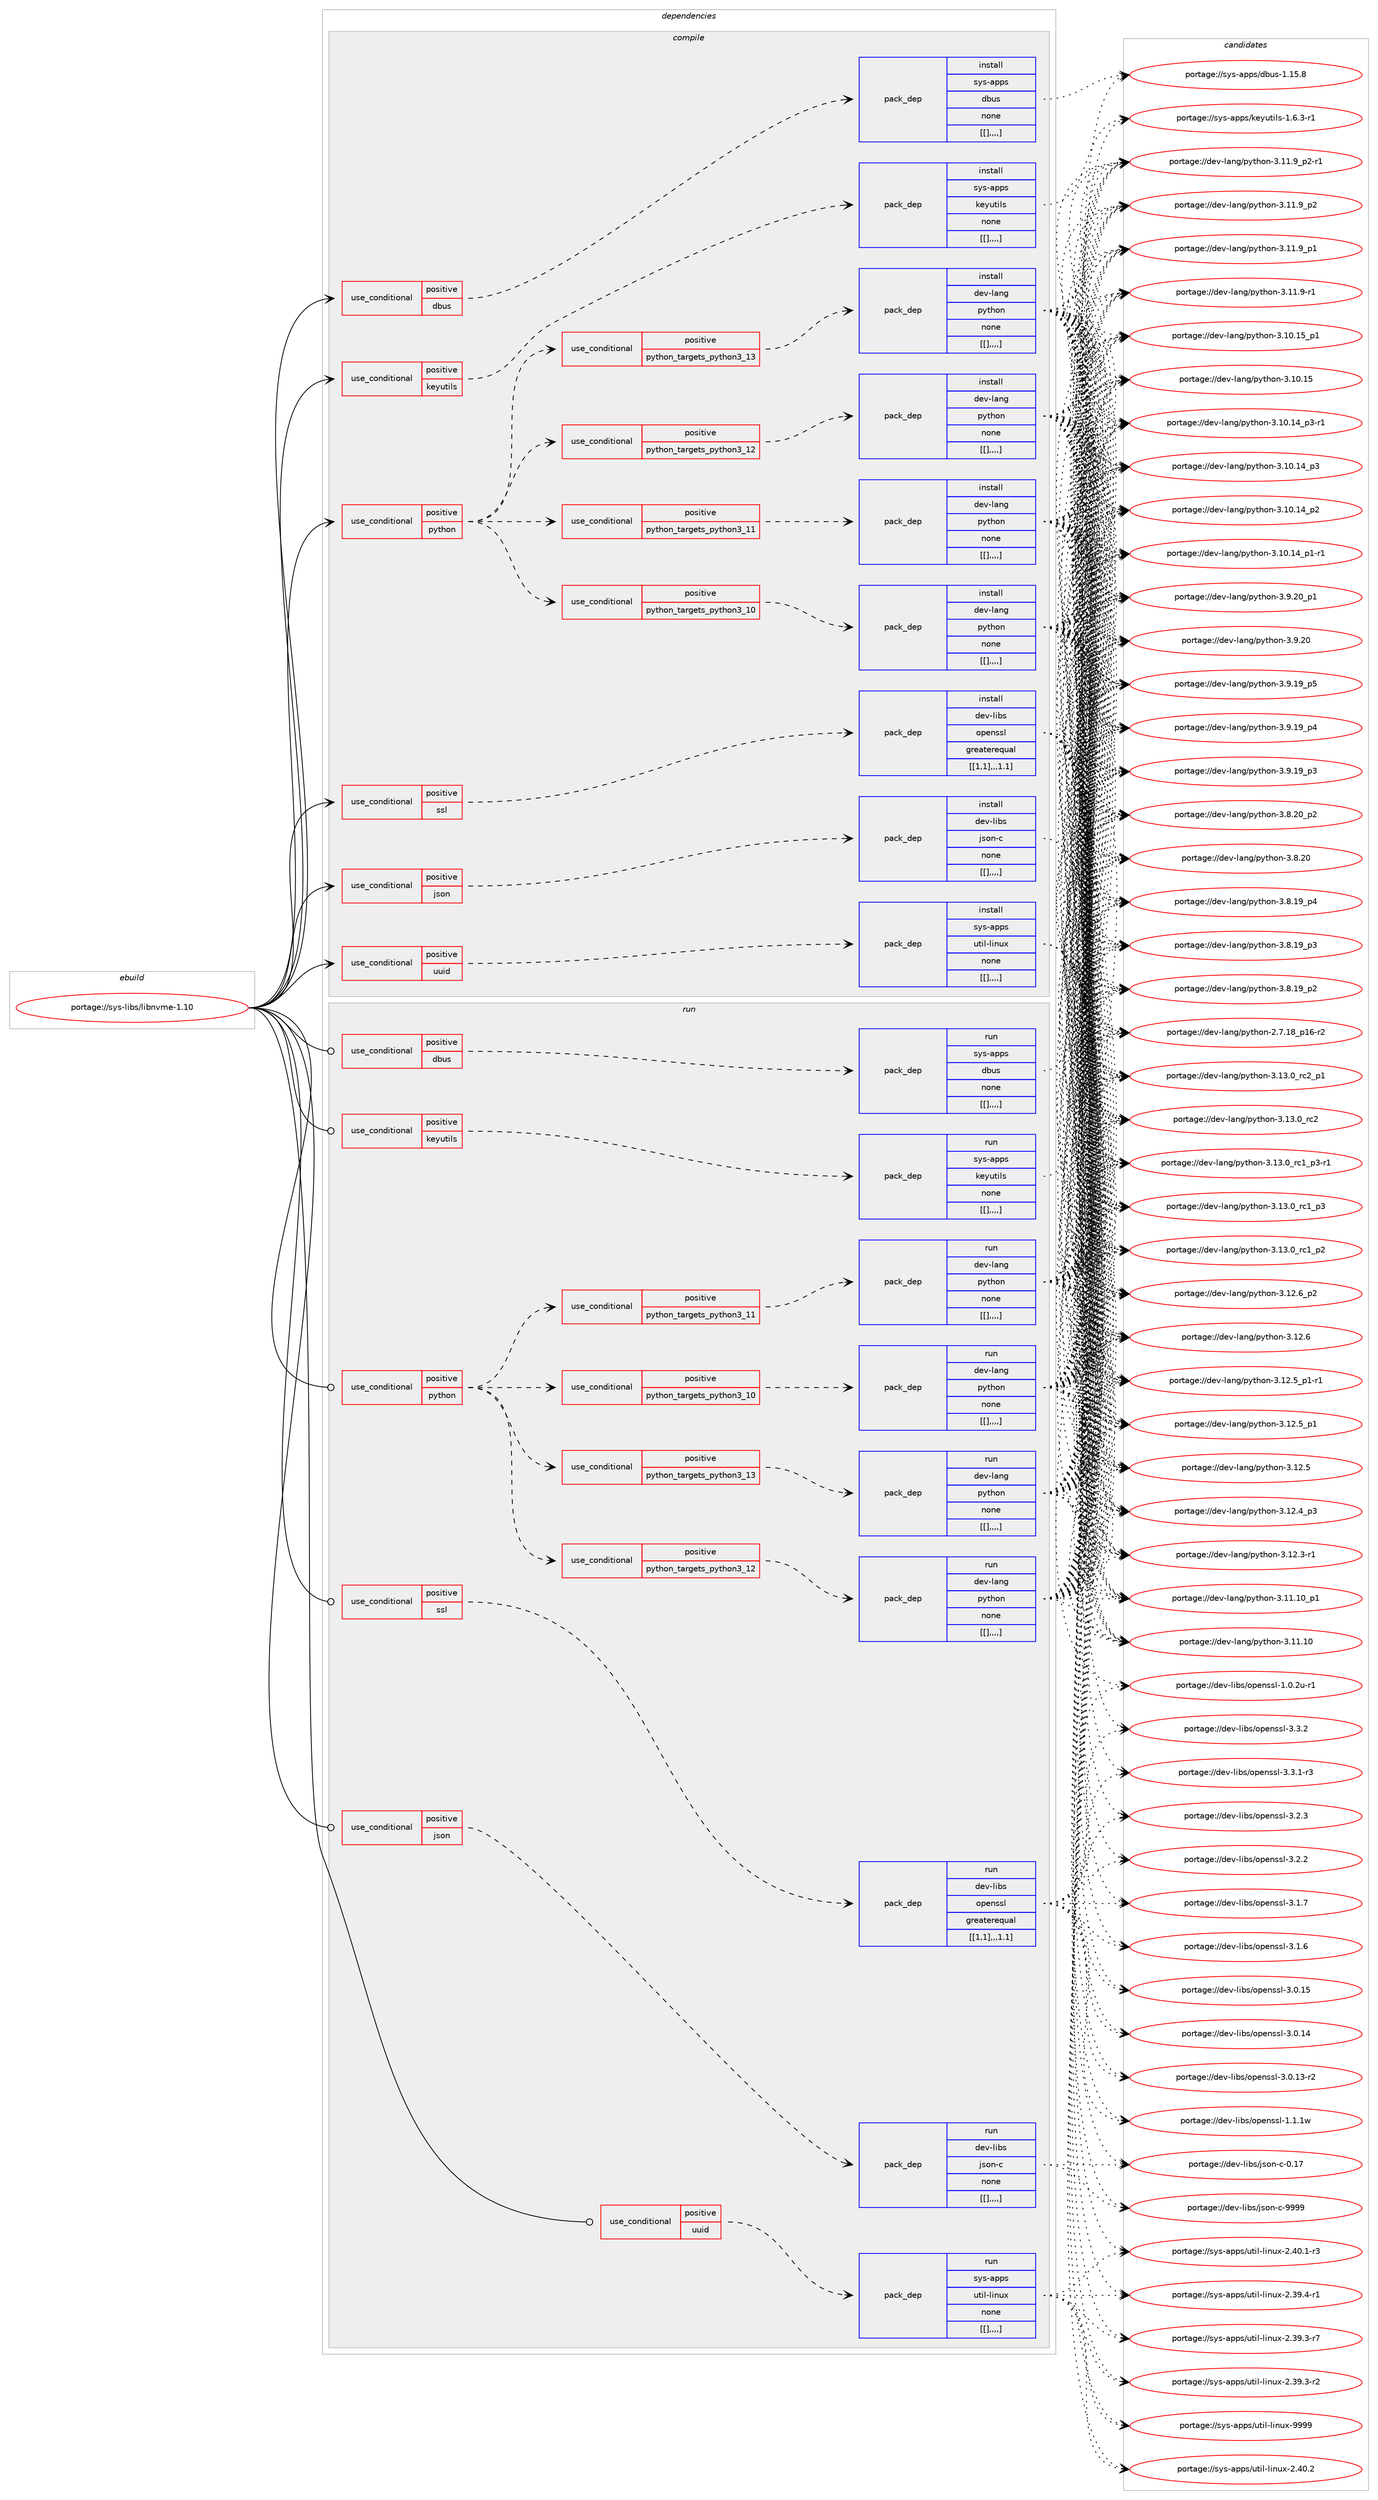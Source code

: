 digraph prolog {

# *************
# Graph options
# *************

newrank=true;
concentrate=true;
compound=true;
graph [rankdir=LR,fontname=Helvetica,fontsize=10,ranksep=1.5];#, ranksep=2.5, nodesep=0.2];
edge  [arrowhead=vee];
node  [fontname=Helvetica,fontsize=10];

# **********
# The ebuild
# **********

subgraph cluster_leftcol {
color=gray;
label=<<i>ebuild</i>>;
id [label="portage://sys-libs/libnvme-1.10", color=red, width=4, href="../sys-libs/libnvme-1.10.svg"];
}

# ****************
# The dependencies
# ****************

subgraph cluster_midcol {
color=gray;
label=<<i>dependencies</i>>;
subgraph cluster_compile {
fillcolor="#eeeeee";
style=filled;
label=<<i>compile</i>>;
subgraph cond10028 {
dependency26938 [label=<<TABLE BORDER="0" CELLBORDER="1" CELLSPACING="0" CELLPADDING="4"><TR><TD ROWSPAN="3" CELLPADDING="10">use_conditional</TD></TR><TR><TD>positive</TD></TR><TR><TD>dbus</TD></TR></TABLE>>, shape=none, color=red];
subgraph pack16832 {
dependency26939 [label=<<TABLE BORDER="0" CELLBORDER="1" CELLSPACING="0" CELLPADDING="4" WIDTH="220"><TR><TD ROWSPAN="6" CELLPADDING="30">pack_dep</TD></TR><TR><TD WIDTH="110">install</TD></TR><TR><TD>sys-apps</TD></TR><TR><TD>dbus</TD></TR><TR><TD>none</TD></TR><TR><TD>[[],,,,]</TD></TR></TABLE>>, shape=none, color=blue];
}
dependency26938:e -> dependency26939:w [weight=20,style="dashed",arrowhead="vee"];
}
id:e -> dependency26938:w [weight=20,style="solid",arrowhead="vee"];
subgraph cond10029 {
dependency26940 [label=<<TABLE BORDER="0" CELLBORDER="1" CELLSPACING="0" CELLPADDING="4"><TR><TD ROWSPAN="3" CELLPADDING="10">use_conditional</TD></TR><TR><TD>positive</TD></TR><TR><TD>json</TD></TR></TABLE>>, shape=none, color=red];
subgraph pack16833 {
dependency26941 [label=<<TABLE BORDER="0" CELLBORDER="1" CELLSPACING="0" CELLPADDING="4" WIDTH="220"><TR><TD ROWSPAN="6" CELLPADDING="30">pack_dep</TD></TR><TR><TD WIDTH="110">install</TD></TR><TR><TD>dev-libs</TD></TR><TR><TD>json-c</TD></TR><TR><TD>none</TD></TR><TR><TD>[[],,,,]</TD></TR></TABLE>>, shape=none, color=blue];
}
dependency26940:e -> dependency26941:w [weight=20,style="dashed",arrowhead="vee"];
}
id:e -> dependency26940:w [weight=20,style="solid",arrowhead="vee"];
subgraph cond10030 {
dependency26942 [label=<<TABLE BORDER="0" CELLBORDER="1" CELLSPACING="0" CELLPADDING="4"><TR><TD ROWSPAN="3" CELLPADDING="10">use_conditional</TD></TR><TR><TD>positive</TD></TR><TR><TD>keyutils</TD></TR></TABLE>>, shape=none, color=red];
subgraph pack16834 {
dependency26943 [label=<<TABLE BORDER="0" CELLBORDER="1" CELLSPACING="0" CELLPADDING="4" WIDTH="220"><TR><TD ROWSPAN="6" CELLPADDING="30">pack_dep</TD></TR><TR><TD WIDTH="110">install</TD></TR><TR><TD>sys-apps</TD></TR><TR><TD>keyutils</TD></TR><TR><TD>none</TD></TR><TR><TD>[[],,,,]</TD></TR></TABLE>>, shape=none, color=blue];
}
dependency26942:e -> dependency26943:w [weight=20,style="dashed",arrowhead="vee"];
}
id:e -> dependency26942:w [weight=20,style="solid",arrowhead="vee"];
subgraph cond10031 {
dependency26944 [label=<<TABLE BORDER="0" CELLBORDER="1" CELLSPACING="0" CELLPADDING="4"><TR><TD ROWSPAN="3" CELLPADDING="10">use_conditional</TD></TR><TR><TD>positive</TD></TR><TR><TD>python</TD></TR></TABLE>>, shape=none, color=red];
subgraph cond10032 {
dependency26945 [label=<<TABLE BORDER="0" CELLBORDER="1" CELLSPACING="0" CELLPADDING="4"><TR><TD ROWSPAN="3" CELLPADDING="10">use_conditional</TD></TR><TR><TD>positive</TD></TR><TR><TD>python_targets_python3_10</TD></TR></TABLE>>, shape=none, color=red];
subgraph pack16835 {
dependency26946 [label=<<TABLE BORDER="0" CELLBORDER="1" CELLSPACING="0" CELLPADDING="4" WIDTH="220"><TR><TD ROWSPAN="6" CELLPADDING="30">pack_dep</TD></TR><TR><TD WIDTH="110">install</TD></TR><TR><TD>dev-lang</TD></TR><TR><TD>python</TD></TR><TR><TD>none</TD></TR><TR><TD>[[],,,,]</TD></TR></TABLE>>, shape=none, color=blue];
}
dependency26945:e -> dependency26946:w [weight=20,style="dashed",arrowhead="vee"];
}
dependency26944:e -> dependency26945:w [weight=20,style="dashed",arrowhead="vee"];
subgraph cond10033 {
dependency26947 [label=<<TABLE BORDER="0" CELLBORDER="1" CELLSPACING="0" CELLPADDING="4"><TR><TD ROWSPAN="3" CELLPADDING="10">use_conditional</TD></TR><TR><TD>positive</TD></TR><TR><TD>python_targets_python3_11</TD></TR></TABLE>>, shape=none, color=red];
subgraph pack16836 {
dependency26948 [label=<<TABLE BORDER="0" CELLBORDER="1" CELLSPACING="0" CELLPADDING="4" WIDTH="220"><TR><TD ROWSPAN="6" CELLPADDING="30">pack_dep</TD></TR><TR><TD WIDTH="110">install</TD></TR><TR><TD>dev-lang</TD></TR><TR><TD>python</TD></TR><TR><TD>none</TD></TR><TR><TD>[[],,,,]</TD></TR></TABLE>>, shape=none, color=blue];
}
dependency26947:e -> dependency26948:w [weight=20,style="dashed",arrowhead="vee"];
}
dependency26944:e -> dependency26947:w [weight=20,style="dashed",arrowhead="vee"];
subgraph cond10034 {
dependency26949 [label=<<TABLE BORDER="0" CELLBORDER="1" CELLSPACING="0" CELLPADDING="4"><TR><TD ROWSPAN="3" CELLPADDING="10">use_conditional</TD></TR><TR><TD>positive</TD></TR><TR><TD>python_targets_python3_12</TD></TR></TABLE>>, shape=none, color=red];
subgraph pack16837 {
dependency26950 [label=<<TABLE BORDER="0" CELLBORDER="1" CELLSPACING="0" CELLPADDING="4" WIDTH="220"><TR><TD ROWSPAN="6" CELLPADDING="30">pack_dep</TD></TR><TR><TD WIDTH="110">install</TD></TR><TR><TD>dev-lang</TD></TR><TR><TD>python</TD></TR><TR><TD>none</TD></TR><TR><TD>[[],,,,]</TD></TR></TABLE>>, shape=none, color=blue];
}
dependency26949:e -> dependency26950:w [weight=20,style="dashed",arrowhead="vee"];
}
dependency26944:e -> dependency26949:w [weight=20,style="dashed",arrowhead="vee"];
subgraph cond10035 {
dependency26951 [label=<<TABLE BORDER="0" CELLBORDER="1" CELLSPACING="0" CELLPADDING="4"><TR><TD ROWSPAN="3" CELLPADDING="10">use_conditional</TD></TR><TR><TD>positive</TD></TR><TR><TD>python_targets_python3_13</TD></TR></TABLE>>, shape=none, color=red];
subgraph pack16838 {
dependency26952 [label=<<TABLE BORDER="0" CELLBORDER="1" CELLSPACING="0" CELLPADDING="4" WIDTH="220"><TR><TD ROWSPAN="6" CELLPADDING="30">pack_dep</TD></TR><TR><TD WIDTH="110">install</TD></TR><TR><TD>dev-lang</TD></TR><TR><TD>python</TD></TR><TR><TD>none</TD></TR><TR><TD>[[],,,,]</TD></TR></TABLE>>, shape=none, color=blue];
}
dependency26951:e -> dependency26952:w [weight=20,style="dashed",arrowhead="vee"];
}
dependency26944:e -> dependency26951:w [weight=20,style="dashed",arrowhead="vee"];
}
id:e -> dependency26944:w [weight=20,style="solid",arrowhead="vee"];
subgraph cond10036 {
dependency26953 [label=<<TABLE BORDER="0" CELLBORDER="1" CELLSPACING="0" CELLPADDING="4"><TR><TD ROWSPAN="3" CELLPADDING="10">use_conditional</TD></TR><TR><TD>positive</TD></TR><TR><TD>ssl</TD></TR></TABLE>>, shape=none, color=red];
subgraph pack16839 {
dependency26954 [label=<<TABLE BORDER="0" CELLBORDER="1" CELLSPACING="0" CELLPADDING="4" WIDTH="220"><TR><TD ROWSPAN="6" CELLPADDING="30">pack_dep</TD></TR><TR><TD WIDTH="110">install</TD></TR><TR><TD>dev-libs</TD></TR><TR><TD>openssl</TD></TR><TR><TD>greaterequal</TD></TR><TR><TD>[[1,1],,,1.1]</TD></TR></TABLE>>, shape=none, color=blue];
}
dependency26953:e -> dependency26954:w [weight=20,style="dashed",arrowhead="vee"];
}
id:e -> dependency26953:w [weight=20,style="solid",arrowhead="vee"];
subgraph cond10037 {
dependency26955 [label=<<TABLE BORDER="0" CELLBORDER="1" CELLSPACING="0" CELLPADDING="4"><TR><TD ROWSPAN="3" CELLPADDING="10">use_conditional</TD></TR><TR><TD>positive</TD></TR><TR><TD>uuid</TD></TR></TABLE>>, shape=none, color=red];
subgraph pack16840 {
dependency26956 [label=<<TABLE BORDER="0" CELLBORDER="1" CELLSPACING="0" CELLPADDING="4" WIDTH="220"><TR><TD ROWSPAN="6" CELLPADDING="30">pack_dep</TD></TR><TR><TD WIDTH="110">install</TD></TR><TR><TD>sys-apps</TD></TR><TR><TD>util-linux</TD></TR><TR><TD>none</TD></TR><TR><TD>[[],,,,]</TD></TR></TABLE>>, shape=none, color=blue];
}
dependency26955:e -> dependency26956:w [weight=20,style="dashed",arrowhead="vee"];
}
id:e -> dependency26955:w [weight=20,style="solid",arrowhead="vee"];
}
subgraph cluster_compileandrun {
fillcolor="#eeeeee";
style=filled;
label=<<i>compile and run</i>>;
}
subgraph cluster_run {
fillcolor="#eeeeee";
style=filled;
label=<<i>run</i>>;
subgraph cond10038 {
dependency26957 [label=<<TABLE BORDER="0" CELLBORDER="1" CELLSPACING="0" CELLPADDING="4"><TR><TD ROWSPAN="3" CELLPADDING="10">use_conditional</TD></TR><TR><TD>positive</TD></TR><TR><TD>dbus</TD></TR></TABLE>>, shape=none, color=red];
subgraph pack16841 {
dependency26958 [label=<<TABLE BORDER="0" CELLBORDER="1" CELLSPACING="0" CELLPADDING="4" WIDTH="220"><TR><TD ROWSPAN="6" CELLPADDING="30">pack_dep</TD></TR><TR><TD WIDTH="110">run</TD></TR><TR><TD>sys-apps</TD></TR><TR><TD>dbus</TD></TR><TR><TD>none</TD></TR><TR><TD>[[],,,,]</TD></TR></TABLE>>, shape=none, color=blue];
}
dependency26957:e -> dependency26958:w [weight=20,style="dashed",arrowhead="vee"];
}
id:e -> dependency26957:w [weight=20,style="solid",arrowhead="odot"];
subgraph cond10039 {
dependency26959 [label=<<TABLE BORDER="0" CELLBORDER="1" CELLSPACING="0" CELLPADDING="4"><TR><TD ROWSPAN="3" CELLPADDING="10">use_conditional</TD></TR><TR><TD>positive</TD></TR><TR><TD>json</TD></TR></TABLE>>, shape=none, color=red];
subgraph pack16842 {
dependency26960 [label=<<TABLE BORDER="0" CELLBORDER="1" CELLSPACING="0" CELLPADDING="4" WIDTH="220"><TR><TD ROWSPAN="6" CELLPADDING="30">pack_dep</TD></TR><TR><TD WIDTH="110">run</TD></TR><TR><TD>dev-libs</TD></TR><TR><TD>json-c</TD></TR><TR><TD>none</TD></TR><TR><TD>[[],,,,]</TD></TR></TABLE>>, shape=none, color=blue];
}
dependency26959:e -> dependency26960:w [weight=20,style="dashed",arrowhead="vee"];
}
id:e -> dependency26959:w [weight=20,style="solid",arrowhead="odot"];
subgraph cond10040 {
dependency26961 [label=<<TABLE BORDER="0" CELLBORDER="1" CELLSPACING="0" CELLPADDING="4"><TR><TD ROWSPAN="3" CELLPADDING="10">use_conditional</TD></TR><TR><TD>positive</TD></TR><TR><TD>keyutils</TD></TR></TABLE>>, shape=none, color=red];
subgraph pack16843 {
dependency26962 [label=<<TABLE BORDER="0" CELLBORDER="1" CELLSPACING="0" CELLPADDING="4" WIDTH="220"><TR><TD ROWSPAN="6" CELLPADDING="30">pack_dep</TD></TR><TR><TD WIDTH="110">run</TD></TR><TR><TD>sys-apps</TD></TR><TR><TD>keyutils</TD></TR><TR><TD>none</TD></TR><TR><TD>[[],,,,]</TD></TR></TABLE>>, shape=none, color=blue];
}
dependency26961:e -> dependency26962:w [weight=20,style="dashed",arrowhead="vee"];
}
id:e -> dependency26961:w [weight=20,style="solid",arrowhead="odot"];
subgraph cond10041 {
dependency26963 [label=<<TABLE BORDER="0" CELLBORDER="1" CELLSPACING="0" CELLPADDING="4"><TR><TD ROWSPAN="3" CELLPADDING="10">use_conditional</TD></TR><TR><TD>positive</TD></TR><TR><TD>python</TD></TR></TABLE>>, shape=none, color=red];
subgraph cond10042 {
dependency26964 [label=<<TABLE BORDER="0" CELLBORDER="1" CELLSPACING="0" CELLPADDING="4"><TR><TD ROWSPAN="3" CELLPADDING="10">use_conditional</TD></TR><TR><TD>positive</TD></TR><TR><TD>python_targets_python3_10</TD></TR></TABLE>>, shape=none, color=red];
subgraph pack16844 {
dependency26965 [label=<<TABLE BORDER="0" CELLBORDER="1" CELLSPACING="0" CELLPADDING="4" WIDTH="220"><TR><TD ROWSPAN="6" CELLPADDING="30">pack_dep</TD></TR><TR><TD WIDTH="110">run</TD></TR><TR><TD>dev-lang</TD></TR><TR><TD>python</TD></TR><TR><TD>none</TD></TR><TR><TD>[[],,,,]</TD></TR></TABLE>>, shape=none, color=blue];
}
dependency26964:e -> dependency26965:w [weight=20,style="dashed",arrowhead="vee"];
}
dependency26963:e -> dependency26964:w [weight=20,style="dashed",arrowhead="vee"];
subgraph cond10043 {
dependency26966 [label=<<TABLE BORDER="0" CELLBORDER="1" CELLSPACING="0" CELLPADDING="4"><TR><TD ROWSPAN="3" CELLPADDING="10">use_conditional</TD></TR><TR><TD>positive</TD></TR><TR><TD>python_targets_python3_11</TD></TR></TABLE>>, shape=none, color=red];
subgraph pack16845 {
dependency26967 [label=<<TABLE BORDER="0" CELLBORDER="1" CELLSPACING="0" CELLPADDING="4" WIDTH="220"><TR><TD ROWSPAN="6" CELLPADDING="30">pack_dep</TD></TR><TR><TD WIDTH="110">run</TD></TR><TR><TD>dev-lang</TD></TR><TR><TD>python</TD></TR><TR><TD>none</TD></TR><TR><TD>[[],,,,]</TD></TR></TABLE>>, shape=none, color=blue];
}
dependency26966:e -> dependency26967:w [weight=20,style="dashed",arrowhead="vee"];
}
dependency26963:e -> dependency26966:w [weight=20,style="dashed",arrowhead="vee"];
subgraph cond10044 {
dependency26968 [label=<<TABLE BORDER="0" CELLBORDER="1" CELLSPACING="0" CELLPADDING="4"><TR><TD ROWSPAN="3" CELLPADDING="10">use_conditional</TD></TR><TR><TD>positive</TD></TR><TR><TD>python_targets_python3_12</TD></TR></TABLE>>, shape=none, color=red];
subgraph pack16846 {
dependency26969 [label=<<TABLE BORDER="0" CELLBORDER="1" CELLSPACING="0" CELLPADDING="4" WIDTH="220"><TR><TD ROWSPAN="6" CELLPADDING="30">pack_dep</TD></TR><TR><TD WIDTH="110">run</TD></TR><TR><TD>dev-lang</TD></TR><TR><TD>python</TD></TR><TR><TD>none</TD></TR><TR><TD>[[],,,,]</TD></TR></TABLE>>, shape=none, color=blue];
}
dependency26968:e -> dependency26969:w [weight=20,style="dashed",arrowhead="vee"];
}
dependency26963:e -> dependency26968:w [weight=20,style="dashed",arrowhead="vee"];
subgraph cond10045 {
dependency26970 [label=<<TABLE BORDER="0" CELLBORDER="1" CELLSPACING="0" CELLPADDING="4"><TR><TD ROWSPAN="3" CELLPADDING="10">use_conditional</TD></TR><TR><TD>positive</TD></TR><TR><TD>python_targets_python3_13</TD></TR></TABLE>>, shape=none, color=red];
subgraph pack16847 {
dependency26971 [label=<<TABLE BORDER="0" CELLBORDER="1" CELLSPACING="0" CELLPADDING="4" WIDTH="220"><TR><TD ROWSPAN="6" CELLPADDING="30">pack_dep</TD></TR><TR><TD WIDTH="110">run</TD></TR><TR><TD>dev-lang</TD></TR><TR><TD>python</TD></TR><TR><TD>none</TD></TR><TR><TD>[[],,,,]</TD></TR></TABLE>>, shape=none, color=blue];
}
dependency26970:e -> dependency26971:w [weight=20,style="dashed",arrowhead="vee"];
}
dependency26963:e -> dependency26970:w [weight=20,style="dashed",arrowhead="vee"];
}
id:e -> dependency26963:w [weight=20,style="solid",arrowhead="odot"];
subgraph cond10046 {
dependency26972 [label=<<TABLE BORDER="0" CELLBORDER="1" CELLSPACING="0" CELLPADDING="4"><TR><TD ROWSPAN="3" CELLPADDING="10">use_conditional</TD></TR><TR><TD>positive</TD></TR><TR><TD>ssl</TD></TR></TABLE>>, shape=none, color=red];
subgraph pack16848 {
dependency26973 [label=<<TABLE BORDER="0" CELLBORDER="1" CELLSPACING="0" CELLPADDING="4" WIDTH="220"><TR><TD ROWSPAN="6" CELLPADDING="30">pack_dep</TD></TR><TR><TD WIDTH="110">run</TD></TR><TR><TD>dev-libs</TD></TR><TR><TD>openssl</TD></TR><TR><TD>greaterequal</TD></TR><TR><TD>[[1,1],,,1.1]</TD></TR></TABLE>>, shape=none, color=blue];
}
dependency26972:e -> dependency26973:w [weight=20,style="dashed",arrowhead="vee"];
}
id:e -> dependency26972:w [weight=20,style="solid",arrowhead="odot"];
subgraph cond10047 {
dependency26974 [label=<<TABLE BORDER="0" CELLBORDER="1" CELLSPACING="0" CELLPADDING="4"><TR><TD ROWSPAN="3" CELLPADDING="10">use_conditional</TD></TR><TR><TD>positive</TD></TR><TR><TD>uuid</TD></TR></TABLE>>, shape=none, color=red];
subgraph pack16849 {
dependency26975 [label=<<TABLE BORDER="0" CELLBORDER="1" CELLSPACING="0" CELLPADDING="4" WIDTH="220"><TR><TD ROWSPAN="6" CELLPADDING="30">pack_dep</TD></TR><TR><TD WIDTH="110">run</TD></TR><TR><TD>sys-apps</TD></TR><TR><TD>util-linux</TD></TR><TR><TD>none</TD></TR><TR><TD>[[],,,,]</TD></TR></TABLE>>, shape=none, color=blue];
}
dependency26974:e -> dependency26975:w [weight=20,style="dashed",arrowhead="vee"];
}
id:e -> dependency26974:w [weight=20,style="solid",arrowhead="odot"];
}
}

# **************
# The candidates
# **************

subgraph cluster_choices {
rank=same;
color=gray;
label=<<i>candidates</i>>;

subgraph choice16832 {
color=black;
nodesep=1;
choice1151211154597112112115471009811711545494649534656 [label="portage://sys-apps/dbus-1.15.8", color=red, width=4,href="../sys-apps/dbus-1.15.8.svg"];
dependency26939:e -> choice1151211154597112112115471009811711545494649534656:w [style=dotted,weight="100"];
}
subgraph choice16833 {
color=black;
nodesep=1;
choice10010111845108105981154710611511111045994557575757 [label="portage://dev-libs/json-c-9999", color=red, width=4,href="../dev-libs/json-c-9999.svg"];
choice10010111845108105981154710611511111045994548464955 [label="portage://dev-libs/json-c-0.17", color=red, width=4,href="../dev-libs/json-c-0.17.svg"];
dependency26941:e -> choice10010111845108105981154710611511111045994557575757:w [style=dotted,weight="100"];
dependency26941:e -> choice10010111845108105981154710611511111045994548464955:w [style=dotted,weight="100"];
}
subgraph choice16834 {
color=black;
nodesep=1;
choice1151211154597112112115471071011211171161051081154549465446514511449 [label="portage://sys-apps/keyutils-1.6.3-r1", color=red, width=4,href="../sys-apps/keyutils-1.6.3-r1.svg"];
dependency26943:e -> choice1151211154597112112115471071011211171161051081154549465446514511449:w [style=dotted,weight="100"];
}
subgraph choice16835 {
color=black;
nodesep=1;
choice100101118451089711010347112121116104111110455146495146489511499509511249 [label="portage://dev-lang/python-3.13.0_rc2_p1", color=red, width=4,href="../dev-lang/python-3.13.0_rc2_p1.svg"];
choice10010111845108971101034711212111610411111045514649514648951149950 [label="portage://dev-lang/python-3.13.0_rc2", color=red, width=4,href="../dev-lang/python-3.13.0_rc2.svg"];
choice1001011184510897110103471121211161041111104551464951464895114994995112514511449 [label="portage://dev-lang/python-3.13.0_rc1_p3-r1", color=red, width=4,href="../dev-lang/python-3.13.0_rc1_p3-r1.svg"];
choice100101118451089711010347112121116104111110455146495146489511499499511251 [label="portage://dev-lang/python-3.13.0_rc1_p3", color=red, width=4,href="../dev-lang/python-3.13.0_rc1_p3.svg"];
choice100101118451089711010347112121116104111110455146495146489511499499511250 [label="portage://dev-lang/python-3.13.0_rc1_p2", color=red, width=4,href="../dev-lang/python-3.13.0_rc1_p2.svg"];
choice100101118451089711010347112121116104111110455146495046549511250 [label="portage://dev-lang/python-3.12.6_p2", color=red, width=4,href="../dev-lang/python-3.12.6_p2.svg"];
choice10010111845108971101034711212111610411111045514649504654 [label="portage://dev-lang/python-3.12.6", color=red, width=4,href="../dev-lang/python-3.12.6.svg"];
choice1001011184510897110103471121211161041111104551464950465395112494511449 [label="portage://dev-lang/python-3.12.5_p1-r1", color=red, width=4,href="../dev-lang/python-3.12.5_p1-r1.svg"];
choice100101118451089711010347112121116104111110455146495046539511249 [label="portage://dev-lang/python-3.12.5_p1", color=red, width=4,href="../dev-lang/python-3.12.5_p1.svg"];
choice10010111845108971101034711212111610411111045514649504653 [label="portage://dev-lang/python-3.12.5", color=red, width=4,href="../dev-lang/python-3.12.5.svg"];
choice100101118451089711010347112121116104111110455146495046529511251 [label="portage://dev-lang/python-3.12.4_p3", color=red, width=4,href="../dev-lang/python-3.12.4_p3.svg"];
choice100101118451089711010347112121116104111110455146495046514511449 [label="portage://dev-lang/python-3.12.3-r1", color=red, width=4,href="../dev-lang/python-3.12.3-r1.svg"];
choice10010111845108971101034711212111610411111045514649494649489511249 [label="portage://dev-lang/python-3.11.10_p1", color=red, width=4,href="../dev-lang/python-3.11.10_p1.svg"];
choice1001011184510897110103471121211161041111104551464949464948 [label="portage://dev-lang/python-3.11.10", color=red, width=4,href="../dev-lang/python-3.11.10.svg"];
choice1001011184510897110103471121211161041111104551464949465795112504511449 [label="portage://dev-lang/python-3.11.9_p2-r1", color=red, width=4,href="../dev-lang/python-3.11.9_p2-r1.svg"];
choice100101118451089711010347112121116104111110455146494946579511250 [label="portage://dev-lang/python-3.11.9_p2", color=red, width=4,href="../dev-lang/python-3.11.9_p2.svg"];
choice100101118451089711010347112121116104111110455146494946579511249 [label="portage://dev-lang/python-3.11.9_p1", color=red, width=4,href="../dev-lang/python-3.11.9_p1.svg"];
choice100101118451089711010347112121116104111110455146494946574511449 [label="portage://dev-lang/python-3.11.9-r1", color=red, width=4,href="../dev-lang/python-3.11.9-r1.svg"];
choice10010111845108971101034711212111610411111045514649484649539511249 [label="portage://dev-lang/python-3.10.15_p1", color=red, width=4,href="../dev-lang/python-3.10.15_p1.svg"];
choice1001011184510897110103471121211161041111104551464948464953 [label="portage://dev-lang/python-3.10.15", color=red, width=4,href="../dev-lang/python-3.10.15.svg"];
choice100101118451089711010347112121116104111110455146494846495295112514511449 [label="portage://dev-lang/python-3.10.14_p3-r1", color=red, width=4,href="../dev-lang/python-3.10.14_p3-r1.svg"];
choice10010111845108971101034711212111610411111045514649484649529511251 [label="portage://dev-lang/python-3.10.14_p3", color=red, width=4,href="../dev-lang/python-3.10.14_p3.svg"];
choice10010111845108971101034711212111610411111045514649484649529511250 [label="portage://dev-lang/python-3.10.14_p2", color=red, width=4,href="../dev-lang/python-3.10.14_p2.svg"];
choice100101118451089711010347112121116104111110455146494846495295112494511449 [label="portage://dev-lang/python-3.10.14_p1-r1", color=red, width=4,href="../dev-lang/python-3.10.14_p1-r1.svg"];
choice100101118451089711010347112121116104111110455146574650489511249 [label="portage://dev-lang/python-3.9.20_p1", color=red, width=4,href="../dev-lang/python-3.9.20_p1.svg"];
choice10010111845108971101034711212111610411111045514657465048 [label="portage://dev-lang/python-3.9.20", color=red, width=4,href="../dev-lang/python-3.9.20.svg"];
choice100101118451089711010347112121116104111110455146574649579511253 [label="portage://dev-lang/python-3.9.19_p5", color=red, width=4,href="../dev-lang/python-3.9.19_p5.svg"];
choice100101118451089711010347112121116104111110455146574649579511252 [label="portage://dev-lang/python-3.9.19_p4", color=red, width=4,href="../dev-lang/python-3.9.19_p4.svg"];
choice100101118451089711010347112121116104111110455146574649579511251 [label="portage://dev-lang/python-3.9.19_p3", color=red, width=4,href="../dev-lang/python-3.9.19_p3.svg"];
choice100101118451089711010347112121116104111110455146564650489511250 [label="portage://dev-lang/python-3.8.20_p2", color=red, width=4,href="../dev-lang/python-3.8.20_p2.svg"];
choice10010111845108971101034711212111610411111045514656465048 [label="portage://dev-lang/python-3.8.20", color=red, width=4,href="../dev-lang/python-3.8.20.svg"];
choice100101118451089711010347112121116104111110455146564649579511252 [label="portage://dev-lang/python-3.8.19_p4", color=red, width=4,href="../dev-lang/python-3.8.19_p4.svg"];
choice100101118451089711010347112121116104111110455146564649579511251 [label="portage://dev-lang/python-3.8.19_p3", color=red, width=4,href="../dev-lang/python-3.8.19_p3.svg"];
choice100101118451089711010347112121116104111110455146564649579511250 [label="portage://dev-lang/python-3.8.19_p2", color=red, width=4,href="../dev-lang/python-3.8.19_p2.svg"];
choice100101118451089711010347112121116104111110455046554649569511249544511450 [label="portage://dev-lang/python-2.7.18_p16-r2", color=red, width=4,href="../dev-lang/python-2.7.18_p16-r2.svg"];
dependency26946:e -> choice100101118451089711010347112121116104111110455146495146489511499509511249:w [style=dotted,weight="100"];
dependency26946:e -> choice10010111845108971101034711212111610411111045514649514648951149950:w [style=dotted,weight="100"];
dependency26946:e -> choice1001011184510897110103471121211161041111104551464951464895114994995112514511449:w [style=dotted,weight="100"];
dependency26946:e -> choice100101118451089711010347112121116104111110455146495146489511499499511251:w [style=dotted,weight="100"];
dependency26946:e -> choice100101118451089711010347112121116104111110455146495146489511499499511250:w [style=dotted,weight="100"];
dependency26946:e -> choice100101118451089711010347112121116104111110455146495046549511250:w [style=dotted,weight="100"];
dependency26946:e -> choice10010111845108971101034711212111610411111045514649504654:w [style=dotted,weight="100"];
dependency26946:e -> choice1001011184510897110103471121211161041111104551464950465395112494511449:w [style=dotted,weight="100"];
dependency26946:e -> choice100101118451089711010347112121116104111110455146495046539511249:w [style=dotted,weight="100"];
dependency26946:e -> choice10010111845108971101034711212111610411111045514649504653:w [style=dotted,weight="100"];
dependency26946:e -> choice100101118451089711010347112121116104111110455146495046529511251:w [style=dotted,weight="100"];
dependency26946:e -> choice100101118451089711010347112121116104111110455146495046514511449:w [style=dotted,weight="100"];
dependency26946:e -> choice10010111845108971101034711212111610411111045514649494649489511249:w [style=dotted,weight="100"];
dependency26946:e -> choice1001011184510897110103471121211161041111104551464949464948:w [style=dotted,weight="100"];
dependency26946:e -> choice1001011184510897110103471121211161041111104551464949465795112504511449:w [style=dotted,weight="100"];
dependency26946:e -> choice100101118451089711010347112121116104111110455146494946579511250:w [style=dotted,weight="100"];
dependency26946:e -> choice100101118451089711010347112121116104111110455146494946579511249:w [style=dotted,weight="100"];
dependency26946:e -> choice100101118451089711010347112121116104111110455146494946574511449:w [style=dotted,weight="100"];
dependency26946:e -> choice10010111845108971101034711212111610411111045514649484649539511249:w [style=dotted,weight="100"];
dependency26946:e -> choice1001011184510897110103471121211161041111104551464948464953:w [style=dotted,weight="100"];
dependency26946:e -> choice100101118451089711010347112121116104111110455146494846495295112514511449:w [style=dotted,weight="100"];
dependency26946:e -> choice10010111845108971101034711212111610411111045514649484649529511251:w [style=dotted,weight="100"];
dependency26946:e -> choice10010111845108971101034711212111610411111045514649484649529511250:w [style=dotted,weight="100"];
dependency26946:e -> choice100101118451089711010347112121116104111110455146494846495295112494511449:w [style=dotted,weight="100"];
dependency26946:e -> choice100101118451089711010347112121116104111110455146574650489511249:w [style=dotted,weight="100"];
dependency26946:e -> choice10010111845108971101034711212111610411111045514657465048:w [style=dotted,weight="100"];
dependency26946:e -> choice100101118451089711010347112121116104111110455146574649579511253:w [style=dotted,weight="100"];
dependency26946:e -> choice100101118451089711010347112121116104111110455146574649579511252:w [style=dotted,weight="100"];
dependency26946:e -> choice100101118451089711010347112121116104111110455146574649579511251:w [style=dotted,weight="100"];
dependency26946:e -> choice100101118451089711010347112121116104111110455146564650489511250:w [style=dotted,weight="100"];
dependency26946:e -> choice10010111845108971101034711212111610411111045514656465048:w [style=dotted,weight="100"];
dependency26946:e -> choice100101118451089711010347112121116104111110455146564649579511252:w [style=dotted,weight="100"];
dependency26946:e -> choice100101118451089711010347112121116104111110455146564649579511251:w [style=dotted,weight="100"];
dependency26946:e -> choice100101118451089711010347112121116104111110455146564649579511250:w [style=dotted,weight="100"];
dependency26946:e -> choice100101118451089711010347112121116104111110455046554649569511249544511450:w [style=dotted,weight="100"];
}
subgraph choice16836 {
color=black;
nodesep=1;
choice100101118451089711010347112121116104111110455146495146489511499509511249 [label="portage://dev-lang/python-3.13.0_rc2_p1", color=red, width=4,href="../dev-lang/python-3.13.0_rc2_p1.svg"];
choice10010111845108971101034711212111610411111045514649514648951149950 [label="portage://dev-lang/python-3.13.0_rc2", color=red, width=4,href="../dev-lang/python-3.13.0_rc2.svg"];
choice1001011184510897110103471121211161041111104551464951464895114994995112514511449 [label="portage://dev-lang/python-3.13.0_rc1_p3-r1", color=red, width=4,href="../dev-lang/python-3.13.0_rc1_p3-r1.svg"];
choice100101118451089711010347112121116104111110455146495146489511499499511251 [label="portage://dev-lang/python-3.13.0_rc1_p3", color=red, width=4,href="../dev-lang/python-3.13.0_rc1_p3.svg"];
choice100101118451089711010347112121116104111110455146495146489511499499511250 [label="portage://dev-lang/python-3.13.0_rc1_p2", color=red, width=4,href="../dev-lang/python-3.13.0_rc1_p2.svg"];
choice100101118451089711010347112121116104111110455146495046549511250 [label="portage://dev-lang/python-3.12.6_p2", color=red, width=4,href="../dev-lang/python-3.12.6_p2.svg"];
choice10010111845108971101034711212111610411111045514649504654 [label="portage://dev-lang/python-3.12.6", color=red, width=4,href="../dev-lang/python-3.12.6.svg"];
choice1001011184510897110103471121211161041111104551464950465395112494511449 [label="portage://dev-lang/python-3.12.5_p1-r1", color=red, width=4,href="../dev-lang/python-3.12.5_p1-r1.svg"];
choice100101118451089711010347112121116104111110455146495046539511249 [label="portage://dev-lang/python-3.12.5_p1", color=red, width=4,href="../dev-lang/python-3.12.5_p1.svg"];
choice10010111845108971101034711212111610411111045514649504653 [label="portage://dev-lang/python-3.12.5", color=red, width=4,href="../dev-lang/python-3.12.5.svg"];
choice100101118451089711010347112121116104111110455146495046529511251 [label="portage://dev-lang/python-3.12.4_p3", color=red, width=4,href="../dev-lang/python-3.12.4_p3.svg"];
choice100101118451089711010347112121116104111110455146495046514511449 [label="portage://dev-lang/python-3.12.3-r1", color=red, width=4,href="../dev-lang/python-3.12.3-r1.svg"];
choice10010111845108971101034711212111610411111045514649494649489511249 [label="portage://dev-lang/python-3.11.10_p1", color=red, width=4,href="../dev-lang/python-3.11.10_p1.svg"];
choice1001011184510897110103471121211161041111104551464949464948 [label="portage://dev-lang/python-3.11.10", color=red, width=4,href="../dev-lang/python-3.11.10.svg"];
choice1001011184510897110103471121211161041111104551464949465795112504511449 [label="portage://dev-lang/python-3.11.9_p2-r1", color=red, width=4,href="../dev-lang/python-3.11.9_p2-r1.svg"];
choice100101118451089711010347112121116104111110455146494946579511250 [label="portage://dev-lang/python-3.11.9_p2", color=red, width=4,href="../dev-lang/python-3.11.9_p2.svg"];
choice100101118451089711010347112121116104111110455146494946579511249 [label="portage://dev-lang/python-3.11.9_p1", color=red, width=4,href="../dev-lang/python-3.11.9_p1.svg"];
choice100101118451089711010347112121116104111110455146494946574511449 [label="portage://dev-lang/python-3.11.9-r1", color=red, width=4,href="../dev-lang/python-3.11.9-r1.svg"];
choice10010111845108971101034711212111610411111045514649484649539511249 [label="portage://dev-lang/python-3.10.15_p1", color=red, width=4,href="../dev-lang/python-3.10.15_p1.svg"];
choice1001011184510897110103471121211161041111104551464948464953 [label="portage://dev-lang/python-3.10.15", color=red, width=4,href="../dev-lang/python-3.10.15.svg"];
choice100101118451089711010347112121116104111110455146494846495295112514511449 [label="portage://dev-lang/python-3.10.14_p3-r1", color=red, width=4,href="../dev-lang/python-3.10.14_p3-r1.svg"];
choice10010111845108971101034711212111610411111045514649484649529511251 [label="portage://dev-lang/python-3.10.14_p3", color=red, width=4,href="../dev-lang/python-3.10.14_p3.svg"];
choice10010111845108971101034711212111610411111045514649484649529511250 [label="portage://dev-lang/python-3.10.14_p2", color=red, width=4,href="../dev-lang/python-3.10.14_p2.svg"];
choice100101118451089711010347112121116104111110455146494846495295112494511449 [label="portage://dev-lang/python-3.10.14_p1-r1", color=red, width=4,href="../dev-lang/python-3.10.14_p1-r1.svg"];
choice100101118451089711010347112121116104111110455146574650489511249 [label="portage://dev-lang/python-3.9.20_p1", color=red, width=4,href="../dev-lang/python-3.9.20_p1.svg"];
choice10010111845108971101034711212111610411111045514657465048 [label="portage://dev-lang/python-3.9.20", color=red, width=4,href="../dev-lang/python-3.9.20.svg"];
choice100101118451089711010347112121116104111110455146574649579511253 [label="portage://dev-lang/python-3.9.19_p5", color=red, width=4,href="../dev-lang/python-3.9.19_p5.svg"];
choice100101118451089711010347112121116104111110455146574649579511252 [label="portage://dev-lang/python-3.9.19_p4", color=red, width=4,href="../dev-lang/python-3.9.19_p4.svg"];
choice100101118451089711010347112121116104111110455146574649579511251 [label="portage://dev-lang/python-3.9.19_p3", color=red, width=4,href="../dev-lang/python-3.9.19_p3.svg"];
choice100101118451089711010347112121116104111110455146564650489511250 [label="portage://dev-lang/python-3.8.20_p2", color=red, width=4,href="../dev-lang/python-3.8.20_p2.svg"];
choice10010111845108971101034711212111610411111045514656465048 [label="portage://dev-lang/python-3.8.20", color=red, width=4,href="../dev-lang/python-3.8.20.svg"];
choice100101118451089711010347112121116104111110455146564649579511252 [label="portage://dev-lang/python-3.8.19_p4", color=red, width=4,href="../dev-lang/python-3.8.19_p4.svg"];
choice100101118451089711010347112121116104111110455146564649579511251 [label="portage://dev-lang/python-3.8.19_p3", color=red, width=4,href="../dev-lang/python-3.8.19_p3.svg"];
choice100101118451089711010347112121116104111110455146564649579511250 [label="portage://dev-lang/python-3.8.19_p2", color=red, width=4,href="../dev-lang/python-3.8.19_p2.svg"];
choice100101118451089711010347112121116104111110455046554649569511249544511450 [label="portage://dev-lang/python-2.7.18_p16-r2", color=red, width=4,href="../dev-lang/python-2.7.18_p16-r2.svg"];
dependency26948:e -> choice100101118451089711010347112121116104111110455146495146489511499509511249:w [style=dotted,weight="100"];
dependency26948:e -> choice10010111845108971101034711212111610411111045514649514648951149950:w [style=dotted,weight="100"];
dependency26948:e -> choice1001011184510897110103471121211161041111104551464951464895114994995112514511449:w [style=dotted,weight="100"];
dependency26948:e -> choice100101118451089711010347112121116104111110455146495146489511499499511251:w [style=dotted,weight="100"];
dependency26948:e -> choice100101118451089711010347112121116104111110455146495146489511499499511250:w [style=dotted,weight="100"];
dependency26948:e -> choice100101118451089711010347112121116104111110455146495046549511250:w [style=dotted,weight="100"];
dependency26948:e -> choice10010111845108971101034711212111610411111045514649504654:w [style=dotted,weight="100"];
dependency26948:e -> choice1001011184510897110103471121211161041111104551464950465395112494511449:w [style=dotted,weight="100"];
dependency26948:e -> choice100101118451089711010347112121116104111110455146495046539511249:w [style=dotted,weight="100"];
dependency26948:e -> choice10010111845108971101034711212111610411111045514649504653:w [style=dotted,weight="100"];
dependency26948:e -> choice100101118451089711010347112121116104111110455146495046529511251:w [style=dotted,weight="100"];
dependency26948:e -> choice100101118451089711010347112121116104111110455146495046514511449:w [style=dotted,weight="100"];
dependency26948:e -> choice10010111845108971101034711212111610411111045514649494649489511249:w [style=dotted,weight="100"];
dependency26948:e -> choice1001011184510897110103471121211161041111104551464949464948:w [style=dotted,weight="100"];
dependency26948:e -> choice1001011184510897110103471121211161041111104551464949465795112504511449:w [style=dotted,weight="100"];
dependency26948:e -> choice100101118451089711010347112121116104111110455146494946579511250:w [style=dotted,weight="100"];
dependency26948:e -> choice100101118451089711010347112121116104111110455146494946579511249:w [style=dotted,weight="100"];
dependency26948:e -> choice100101118451089711010347112121116104111110455146494946574511449:w [style=dotted,weight="100"];
dependency26948:e -> choice10010111845108971101034711212111610411111045514649484649539511249:w [style=dotted,weight="100"];
dependency26948:e -> choice1001011184510897110103471121211161041111104551464948464953:w [style=dotted,weight="100"];
dependency26948:e -> choice100101118451089711010347112121116104111110455146494846495295112514511449:w [style=dotted,weight="100"];
dependency26948:e -> choice10010111845108971101034711212111610411111045514649484649529511251:w [style=dotted,weight="100"];
dependency26948:e -> choice10010111845108971101034711212111610411111045514649484649529511250:w [style=dotted,weight="100"];
dependency26948:e -> choice100101118451089711010347112121116104111110455146494846495295112494511449:w [style=dotted,weight="100"];
dependency26948:e -> choice100101118451089711010347112121116104111110455146574650489511249:w [style=dotted,weight="100"];
dependency26948:e -> choice10010111845108971101034711212111610411111045514657465048:w [style=dotted,weight="100"];
dependency26948:e -> choice100101118451089711010347112121116104111110455146574649579511253:w [style=dotted,weight="100"];
dependency26948:e -> choice100101118451089711010347112121116104111110455146574649579511252:w [style=dotted,weight="100"];
dependency26948:e -> choice100101118451089711010347112121116104111110455146574649579511251:w [style=dotted,weight="100"];
dependency26948:e -> choice100101118451089711010347112121116104111110455146564650489511250:w [style=dotted,weight="100"];
dependency26948:e -> choice10010111845108971101034711212111610411111045514656465048:w [style=dotted,weight="100"];
dependency26948:e -> choice100101118451089711010347112121116104111110455146564649579511252:w [style=dotted,weight="100"];
dependency26948:e -> choice100101118451089711010347112121116104111110455146564649579511251:w [style=dotted,weight="100"];
dependency26948:e -> choice100101118451089711010347112121116104111110455146564649579511250:w [style=dotted,weight="100"];
dependency26948:e -> choice100101118451089711010347112121116104111110455046554649569511249544511450:w [style=dotted,weight="100"];
}
subgraph choice16837 {
color=black;
nodesep=1;
choice100101118451089711010347112121116104111110455146495146489511499509511249 [label="portage://dev-lang/python-3.13.0_rc2_p1", color=red, width=4,href="../dev-lang/python-3.13.0_rc2_p1.svg"];
choice10010111845108971101034711212111610411111045514649514648951149950 [label="portage://dev-lang/python-3.13.0_rc2", color=red, width=4,href="../dev-lang/python-3.13.0_rc2.svg"];
choice1001011184510897110103471121211161041111104551464951464895114994995112514511449 [label="portage://dev-lang/python-3.13.0_rc1_p3-r1", color=red, width=4,href="../dev-lang/python-3.13.0_rc1_p3-r1.svg"];
choice100101118451089711010347112121116104111110455146495146489511499499511251 [label="portage://dev-lang/python-3.13.0_rc1_p3", color=red, width=4,href="../dev-lang/python-3.13.0_rc1_p3.svg"];
choice100101118451089711010347112121116104111110455146495146489511499499511250 [label="portage://dev-lang/python-3.13.0_rc1_p2", color=red, width=4,href="../dev-lang/python-3.13.0_rc1_p2.svg"];
choice100101118451089711010347112121116104111110455146495046549511250 [label="portage://dev-lang/python-3.12.6_p2", color=red, width=4,href="../dev-lang/python-3.12.6_p2.svg"];
choice10010111845108971101034711212111610411111045514649504654 [label="portage://dev-lang/python-3.12.6", color=red, width=4,href="../dev-lang/python-3.12.6.svg"];
choice1001011184510897110103471121211161041111104551464950465395112494511449 [label="portage://dev-lang/python-3.12.5_p1-r1", color=red, width=4,href="../dev-lang/python-3.12.5_p1-r1.svg"];
choice100101118451089711010347112121116104111110455146495046539511249 [label="portage://dev-lang/python-3.12.5_p1", color=red, width=4,href="../dev-lang/python-3.12.5_p1.svg"];
choice10010111845108971101034711212111610411111045514649504653 [label="portage://dev-lang/python-3.12.5", color=red, width=4,href="../dev-lang/python-3.12.5.svg"];
choice100101118451089711010347112121116104111110455146495046529511251 [label="portage://dev-lang/python-3.12.4_p3", color=red, width=4,href="../dev-lang/python-3.12.4_p3.svg"];
choice100101118451089711010347112121116104111110455146495046514511449 [label="portage://dev-lang/python-3.12.3-r1", color=red, width=4,href="../dev-lang/python-3.12.3-r1.svg"];
choice10010111845108971101034711212111610411111045514649494649489511249 [label="portage://dev-lang/python-3.11.10_p1", color=red, width=4,href="../dev-lang/python-3.11.10_p1.svg"];
choice1001011184510897110103471121211161041111104551464949464948 [label="portage://dev-lang/python-3.11.10", color=red, width=4,href="../dev-lang/python-3.11.10.svg"];
choice1001011184510897110103471121211161041111104551464949465795112504511449 [label="portage://dev-lang/python-3.11.9_p2-r1", color=red, width=4,href="../dev-lang/python-3.11.9_p2-r1.svg"];
choice100101118451089711010347112121116104111110455146494946579511250 [label="portage://dev-lang/python-3.11.9_p2", color=red, width=4,href="../dev-lang/python-3.11.9_p2.svg"];
choice100101118451089711010347112121116104111110455146494946579511249 [label="portage://dev-lang/python-3.11.9_p1", color=red, width=4,href="../dev-lang/python-3.11.9_p1.svg"];
choice100101118451089711010347112121116104111110455146494946574511449 [label="portage://dev-lang/python-3.11.9-r1", color=red, width=4,href="../dev-lang/python-3.11.9-r1.svg"];
choice10010111845108971101034711212111610411111045514649484649539511249 [label="portage://dev-lang/python-3.10.15_p1", color=red, width=4,href="../dev-lang/python-3.10.15_p1.svg"];
choice1001011184510897110103471121211161041111104551464948464953 [label="portage://dev-lang/python-3.10.15", color=red, width=4,href="../dev-lang/python-3.10.15.svg"];
choice100101118451089711010347112121116104111110455146494846495295112514511449 [label="portage://dev-lang/python-3.10.14_p3-r1", color=red, width=4,href="../dev-lang/python-3.10.14_p3-r1.svg"];
choice10010111845108971101034711212111610411111045514649484649529511251 [label="portage://dev-lang/python-3.10.14_p3", color=red, width=4,href="../dev-lang/python-3.10.14_p3.svg"];
choice10010111845108971101034711212111610411111045514649484649529511250 [label="portage://dev-lang/python-3.10.14_p2", color=red, width=4,href="../dev-lang/python-3.10.14_p2.svg"];
choice100101118451089711010347112121116104111110455146494846495295112494511449 [label="portage://dev-lang/python-3.10.14_p1-r1", color=red, width=4,href="../dev-lang/python-3.10.14_p1-r1.svg"];
choice100101118451089711010347112121116104111110455146574650489511249 [label="portage://dev-lang/python-3.9.20_p1", color=red, width=4,href="../dev-lang/python-3.9.20_p1.svg"];
choice10010111845108971101034711212111610411111045514657465048 [label="portage://dev-lang/python-3.9.20", color=red, width=4,href="../dev-lang/python-3.9.20.svg"];
choice100101118451089711010347112121116104111110455146574649579511253 [label="portage://dev-lang/python-3.9.19_p5", color=red, width=4,href="../dev-lang/python-3.9.19_p5.svg"];
choice100101118451089711010347112121116104111110455146574649579511252 [label="portage://dev-lang/python-3.9.19_p4", color=red, width=4,href="../dev-lang/python-3.9.19_p4.svg"];
choice100101118451089711010347112121116104111110455146574649579511251 [label="portage://dev-lang/python-3.9.19_p3", color=red, width=4,href="../dev-lang/python-3.9.19_p3.svg"];
choice100101118451089711010347112121116104111110455146564650489511250 [label="portage://dev-lang/python-3.8.20_p2", color=red, width=4,href="../dev-lang/python-3.8.20_p2.svg"];
choice10010111845108971101034711212111610411111045514656465048 [label="portage://dev-lang/python-3.8.20", color=red, width=4,href="../dev-lang/python-3.8.20.svg"];
choice100101118451089711010347112121116104111110455146564649579511252 [label="portage://dev-lang/python-3.8.19_p4", color=red, width=4,href="../dev-lang/python-3.8.19_p4.svg"];
choice100101118451089711010347112121116104111110455146564649579511251 [label="portage://dev-lang/python-3.8.19_p3", color=red, width=4,href="../dev-lang/python-3.8.19_p3.svg"];
choice100101118451089711010347112121116104111110455146564649579511250 [label="portage://dev-lang/python-3.8.19_p2", color=red, width=4,href="../dev-lang/python-3.8.19_p2.svg"];
choice100101118451089711010347112121116104111110455046554649569511249544511450 [label="portage://dev-lang/python-2.7.18_p16-r2", color=red, width=4,href="../dev-lang/python-2.7.18_p16-r2.svg"];
dependency26950:e -> choice100101118451089711010347112121116104111110455146495146489511499509511249:w [style=dotted,weight="100"];
dependency26950:e -> choice10010111845108971101034711212111610411111045514649514648951149950:w [style=dotted,weight="100"];
dependency26950:e -> choice1001011184510897110103471121211161041111104551464951464895114994995112514511449:w [style=dotted,weight="100"];
dependency26950:e -> choice100101118451089711010347112121116104111110455146495146489511499499511251:w [style=dotted,weight="100"];
dependency26950:e -> choice100101118451089711010347112121116104111110455146495146489511499499511250:w [style=dotted,weight="100"];
dependency26950:e -> choice100101118451089711010347112121116104111110455146495046549511250:w [style=dotted,weight="100"];
dependency26950:e -> choice10010111845108971101034711212111610411111045514649504654:w [style=dotted,weight="100"];
dependency26950:e -> choice1001011184510897110103471121211161041111104551464950465395112494511449:w [style=dotted,weight="100"];
dependency26950:e -> choice100101118451089711010347112121116104111110455146495046539511249:w [style=dotted,weight="100"];
dependency26950:e -> choice10010111845108971101034711212111610411111045514649504653:w [style=dotted,weight="100"];
dependency26950:e -> choice100101118451089711010347112121116104111110455146495046529511251:w [style=dotted,weight="100"];
dependency26950:e -> choice100101118451089711010347112121116104111110455146495046514511449:w [style=dotted,weight="100"];
dependency26950:e -> choice10010111845108971101034711212111610411111045514649494649489511249:w [style=dotted,weight="100"];
dependency26950:e -> choice1001011184510897110103471121211161041111104551464949464948:w [style=dotted,weight="100"];
dependency26950:e -> choice1001011184510897110103471121211161041111104551464949465795112504511449:w [style=dotted,weight="100"];
dependency26950:e -> choice100101118451089711010347112121116104111110455146494946579511250:w [style=dotted,weight="100"];
dependency26950:e -> choice100101118451089711010347112121116104111110455146494946579511249:w [style=dotted,weight="100"];
dependency26950:e -> choice100101118451089711010347112121116104111110455146494946574511449:w [style=dotted,weight="100"];
dependency26950:e -> choice10010111845108971101034711212111610411111045514649484649539511249:w [style=dotted,weight="100"];
dependency26950:e -> choice1001011184510897110103471121211161041111104551464948464953:w [style=dotted,weight="100"];
dependency26950:e -> choice100101118451089711010347112121116104111110455146494846495295112514511449:w [style=dotted,weight="100"];
dependency26950:e -> choice10010111845108971101034711212111610411111045514649484649529511251:w [style=dotted,weight="100"];
dependency26950:e -> choice10010111845108971101034711212111610411111045514649484649529511250:w [style=dotted,weight="100"];
dependency26950:e -> choice100101118451089711010347112121116104111110455146494846495295112494511449:w [style=dotted,weight="100"];
dependency26950:e -> choice100101118451089711010347112121116104111110455146574650489511249:w [style=dotted,weight="100"];
dependency26950:e -> choice10010111845108971101034711212111610411111045514657465048:w [style=dotted,weight="100"];
dependency26950:e -> choice100101118451089711010347112121116104111110455146574649579511253:w [style=dotted,weight="100"];
dependency26950:e -> choice100101118451089711010347112121116104111110455146574649579511252:w [style=dotted,weight="100"];
dependency26950:e -> choice100101118451089711010347112121116104111110455146574649579511251:w [style=dotted,weight="100"];
dependency26950:e -> choice100101118451089711010347112121116104111110455146564650489511250:w [style=dotted,weight="100"];
dependency26950:e -> choice10010111845108971101034711212111610411111045514656465048:w [style=dotted,weight="100"];
dependency26950:e -> choice100101118451089711010347112121116104111110455146564649579511252:w [style=dotted,weight="100"];
dependency26950:e -> choice100101118451089711010347112121116104111110455146564649579511251:w [style=dotted,weight="100"];
dependency26950:e -> choice100101118451089711010347112121116104111110455146564649579511250:w [style=dotted,weight="100"];
dependency26950:e -> choice100101118451089711010347112121116104111110455046554649569511249544511450:w [style=dotted,weight="100"];
}
subgraph choice16838 {
color=black;
nodesep=1;
choice100101118451089711010347112121116104111110455146495146489511499509511249 [label="portage://dev-lang/python-3.13.0_rc2_p1", color=red, width=4,href="../dev-lang/python-3.13.0_rc2_p1.svg"];
choice10010111845108971101034711212111610411111045514649514648951149950 [label="portage://dev-lang/python-3.13.0_rc2", color=red, width=4,href="../dev-lang/python-3.13.0_rc2.svg"];
choice1001011184510897110103471121211161041111104551464951464895114994995112514511449 [label="portage://dev-lang/python-3.13.0_rc1_p3-r1", color=red, width=4,href="../dev-lang/python-3.13.0_rc1_p3-r1.svg"];
choice100101118451089711010347112121116104111110455146495146489511499499511251 [label="portage://dev-lang/python-3.13.0_rc1_p3", color=red, width=4,href="../dev-lang/python-3.13.0_rc1_p3.svg"];
choice100101118451089711010347112121116104111110455146495146489511499499511250 [label="portage://dev-lang/python-3.13.0_rc1_p2", color=red, width=4,href="../dev-lang/python-3.13.0_rc1_p2.svg"];
choice100101118451089711010347112121116104111110455146495046549511250 [label="portage://dev-lang/python-3.12.6_p2", color=red, width=4,href="../dev-lang/python-3.12.6_p2.svg"];
choice10010111845108971101034711212111610411111045514649504654 [label="portage://dev-lang/python-3.12.6", color=red, width=4,href="../dev-lang/python-3.12.6.svg"];
choice1001011184510897110103471121211161041111104551464950465395112494511449 [label="portage://dev-lang/python-3.12.5_p1-r1", color=red, width=4,href="../dev-lang/python-3.12.5_p1-r1.svg"];
choice100101118451089711010347112121116104111110455146495046539511249 [label="portage://dev-lang/python-3.12.5_p1", color=red, width=4,href="../dev-lang/python-3.12.5_p1.svg"];
choice10010111845108971101034711212111610411111045514649504653 [label="portage://dev-lang/python-3.12.5", color=red, width=4,href="../dev-lang/python-3.12.5.svg"];
choice100101118451089711010347112121116104111110455146495046529511251 [label="portage://dev-lang/python-3.12.4_p3", color=red, width=4,href="../dev-lang/python-3.12.4_p3.svg"];
choice100101118451089711010347112121116104111110455146495046514511449 [label="portage://dev-lang/python-3.12.3-r1", color=red, width=4,href="../dev-lang/python-3.12.3-r1.svg"];
choice10010111845108971101034711212111610411111045514649494649489511249 [label="portage://dev-lang/python-3.11.10_p1", color=red, width=4,href="../dev-lang/python-3.11.10_p1.svg"];
choice1001011184510897110103471121211161041111104551464949464948 [label="portage://dev-lang/python-3.11.10", color=red, width=4,href="../dev-lang/python-3.11.10.svg"];
choice1001011184510897110103471121211161041111104551464949465795112504511449 [label="portage://dev-lang/python-3.11.9_p2-r1", color=red, width=4,href="../dev-lang/python-3.11.9_p2-r1.svg"];
choice100101118451089711010347112121116104111110455146494946579511250 [label="portage://dev-lang/python-3.11.9_p2", color=red, width=4,href="../dev-lang/python-3.11.9_p2.svg"];
choice100101118451089711010347112121116104111110455146494946579511249 [label="portage://dev-lang/python-3.11.9_p1", color=red, width=4,href="../dev-lang/python-3.11.9_p1.svg"];
choice100101118451089711010347112121116104111110455146494946574511449 [label="portage://dev-lang/python-3.11.9-r1", color=red, width=4,href="../dev-lang/python-3.11.9-r1.svg"];
choice10010111845108971101034711212111610411111045514649484649539511249 [label="portage://dev-lang/python-3.10.15_p1", color=red, width=4,href="../dev-lang/python-3.10.15_p1.svg"];
choice1001011184510897110103471121211161041111104551464948464953 [label="portage://dev-lang/python-3.10.15", color=red, width=4,href="../dev-lang/python-3.10.15.svg"];
choice100101118451089711010347112121116104111110455146494846495295112514511449 [label="portage://dev-lang/python-3.10.14_p3-r1", color=red, width=4,href="../dev-lang/python-3.10.14_p3-r1.svg"];
choice10010111845108971101034711212111610411111045514649484649529511251 [label="portage://dev-lang/python-3.10.14_p3", color=red, width=4,href="../dev-lang/python-3.10.14_p3.svg"];
choice10010111845108971101034711212111610411111045514649484649529511250 [label="portage://dev-lang/python-3.10.14_p2", color=red, width=4,href="../dev-lang/python-3.10.14_p2.svg"];
choice100101118451089711010347112121116104111110455146494846495295112494511449 [label="portage://dev-lang/python-3.10.14_p1-r1", color=red, width=4,href="../dev-lang/python-3.10.14_p1-r1.svg"];
choice100101118451089711010347112121116104111110455146574650489511249 [label="portage://dev-lang/python-3.9.20_p1", color=red, width=4,href="../dev-lang/python-3.9.20_p1.svg"];
choice10010111845108971101034711212111610411111045514657465048 [label="portage://dev-lang/python-3.9.20", color=red, width=4,href="../dev-lang/python-3.9.20.svg"];
choice100101118451089711010347112121116104111110455146574649579511253 [label="portage://dev-lang/python-3.9.19_p5", color=red, width=4,href="../dev-lang/python-3.9.19_p5.svg"];
choice100101118451089711010347112121116104111110455146574649579511252 [label="portage://dev-lang/python-3.9.19_p4", color=red, width=4,href="../dev-lang/python-3.9.19_p4.svg"];
choice100101118451089711010347112121116104111110455146574649579511251 [label="portage://dev-lang/python-3.9.19_p3", color=red, width=4,href="../dev-lang/python-3.9.19_p3.svg"];
choice100101118451089711010347112121116104111110455146564650489511250 [label="portage://dev-lang/python-3.8.20_p2", color=red, width=4,href="../dev-lang/python-3.8.20_p2.svg"];
choice10010111845108971101034711212111610411111045514656465048 [label="portage://dev-lang/python-3.8.20", color=red, width=4,href="../dev-lang/python-3.8.20.svg"];
choice100101118451089711010347112121116104111110455146564649579511252 [label="portage://dev-lang/python-3.8.19_p4", color=red, width=4,href="../dev-lang/python-3.8.19_p4.svg"];
choice100101118451089711010347112121116104111110455146564649579511251 [label="portage://dev-lang/python-3.8.19_p3", color=red, width=4,href="../dev-lang/python-3.8.19_p3.svg"];
choice100101118451089711010347112121116104111110455146564649579511250 [label="portage://dev-lang/python-3.8.19_p2", color=red, width=4,href="../dev-lang/python-3.8.19_p2.svg"];
choice100101118451089711010347112121116104111110455046554649569511249544511450 [label="portage://dev-lang/python-2.7.18_p16-r2", color=red, width=4,href="../dev-lang/python-2.7.18_p16-r2.svg"];
dependency26952:e -> choice100101118451089711010347112121116104111110455146495146489511499509511249:w [style=dotted,weight="100"];
dependency26952:e -> choice10010111845108971101034711212111610411111045514649514648951149950:w [style=dotted,weight="100"];
dependency26952:e -> choice1001011184510897110103471121211161041111104551464951464895114994995112514511449:w [style=dotted,weight="100"];
dependency26952:e -> choice100101118451089711010347112121116104111110455146495146489511499499511251:w [style=dotted,weight="100"];
dependency26952:e -> choice100101118451089711010347112121116104111110455146495146489511499499511250:w [style=dotted,weight="100"];
dependency26952:e -> choice100101118451089711010347112121116104111110455146495046549511250:w [style=dotted,weight="100"];
dependency26952:e -> choice10010111845108971101034711212111610411111045514649504654:w [style=dotted,weight="100"];
dependency26952:e -> choice1001011184510897110103471121211161041111104551464950465395112494511449:w [style=dotted,weight="100"];
dependency26952:e -> choice100101118451089711010347112121116104111110455146495046539511249:w [style=dotted,weight="100"];
dependency26952:e -> choice10010111845108971101034711212111610411111045514649504653:w [style=dotted,weight="100"];
dependency26952:e -> choice100101118451089711010347112121116104111110455146495046529511251:w [style=dotted,weight="100"];
dependency26952:e -> choice100101118451089711010347112121116104111110455146495046514511449:w [style=dotted,weight="100"];
dependency26952:e -> choice10010111845108971101034711212111610411111045514649494649489511249:w [style=dotted,weight="100"];
dependency26952:e -> choice1001011184510897110103471121211161041111104551464949464948:w [style=dotted,weight="100"];
dependency26952:e -> choice1001011184510897110103471121211161041111104551464949465795112504511449:w [style=dotted,weight="100"];
dependency26952:e -> choice100101118451089711010347112121116104111110455146494946579511250:w [style=dotted,weight="100"];
dependency26952:e -> choice100101118451089711010347112121116104111110455146494946579511249:w [style=dotted,weight="100"];
dependency26952:e -> choice100101118451089711010347112121116104111110455146494946574511449:w [style=dotted,weight="100"];
dependency26952:e -> choice10010111845108971101034711212111610411111045514649484649539511249:w [style=dotted,weight="100"];
dependency26952:e -> choice1001011184510897110103471121211161041111104551464948464953:w [style=dotted,weight="100"];
dependency26952:e -> choice100101118451089711010347112121116104111110455146494846495295112514511449:w [style=dotted,weight="100"];
dependency26952:e -> choice10010111845108971101034711212111610411111045514649484649529511251:w [style=dotted,weight="100"];
dependency26952:e -> choice10010111845108971101034711212111610411111045514649484649529511250:w [style=dotted,weight="100"];
dependency26952:e -> choice100101118451089711010347112121116104111110455146494846495295112494511449:w [style=dotted,weight="100"];
dependency26952:e -> choice100101118451089711010347112121116104111110455146574650489511249:w [style=dotted,weight="100"];
dependency26952:e -> choice10010111845108971101034711212111610411111045514657465048:w [style=dotted,weight="100"];
dependency26952:e -> choice100101118451089711010347112121116104111110455146574649579511253:w [style=dotted,weight="100"];
dependency26952:e -> choice100101118451089711010347112121116104111110455146574649579511252:w [style=dotted,weight="100"];
dependency26952:e -> choice100101118451089711010347112121116104111110455146574649579511251:w [style=dotted,weight="100"];
dependency26952:e -> choice100101118451089711010347112121116104111110455146564650489511250:w [style=dotted,weight="100"];
dependency26952:e -> choice10010111845108971101034711212111610411111045514656465048:w [style=dotted,weight="100"];
dependency26952:e -> choice100101118451089711010347112121116104111110455146564649579511252:w [style=dotted,weight="100"];
dependency26952:e -> choice100101118451089711010347112121116104111110455146564649579511251:w [style=dotted,weight="100"];
dependency26952:e -> choice100101118451089711010347112121116104111110455146564649579511250:w [style=dotted,weight="100"];
dependency26952:e -> choice100101118451089711010347112121116104111110455046554649569511249544511450:w [style=dotted,weight="100"];
}
subgraph choice16839 {
color=black;
nodesep=1;
choice100101118451081059811547111112101110115115108455146514650 [label="portage://dev-libs/openssl-3.3.2", color=red, width=4,href="../dev-libs/openssl-3.3.2.svg"];
choice1001011184510810598115471111121011101151151084551465146494511451 [label="portage://dev-libs/openssl-3.3.1-r3", color=red, width=4,href="../dev-libs/openssl-3.3.1-r3.svg"];
choice100101118451081059811547111112101110115115108455146504651 [label="portage://dev-libs/openssl-3.2.3", color=red, width=4,href="../dev-libs/openssl-3.2.3.svg"];
choice100101118451081059811547111112101110115115108455146504650 [label="portage://dev-libs/openssl-3.2.2", color=red, width=4,href="../dev-libs/openssl-3.2.2.svg"];
choice100101118451081059811547111112101110115115108455146494655 [label="portage://dev-libs/openssl-3.1.7", color=red, width=4,href="../dev-libs/openssl-3.1.7.svg"];
choice100101118451081059811547111112101110115115108455146494654 [label="portage://dev-libs/openssl-3.1.6", color=red, width=4,href="../dev-libs/openssl-3.1.6.svg"];
choice10010111845108105981154711111210111011511510845514648464953 [label="portage://dev-libs/openssl-3.0.15", color=red, width=4,href="../dev-libs/openssl-3.0.15.svg"];
choice10010111845108105981154711111210111011511510845514648464952 [label="portage://dev-libs/openssl-3.0.14", color=red, width=4,href="../dev-libs/openssl-3.0.14.svg"];
choice100101118451081059811547111112101110115115108455146484649514511450 [label="portage://dev-libs/openssl-3.0.13-r2", color=red, width=4,href="../dev-libs/openssl-3.0.13-r2.svg"];
choice100101118451081059811547111112101110115115108454946494649119 [label="portage://dev-libs/openssl-1.1.1w", color=red, width=4,href="../dev-libs/openssl-1.1.1w.svg"];
choice1001011184510810598115471111121011101151151084549464846501174511449 [label="portage://dev-libs/openssl-1.0.2u-r1", color=red, width=4,href="../dev-libs/openssl-1.0.2u-r1.svg"];
dependency26954:e -> choice100101118451081059811547111112101110115115108455146514650:w [style=dotted,weight="100"];
dependency26954:e -> choice1001011184510810598115471111121011101151151084551465146494511451:w [style=dotted,weight="100"];
dependency26954:e -> choice100101118451081059811547111112101110115115108455146504651:w [style=dotted,weight="100"];
dependency26954:e -> choice100101118451081059811547111112101110115115108455146504650:w [style=dotted,weight="100"];
dependency26954:e -> choice100101118451081059811547111112101110115115108455146494655:w [style=dotted,weight="100"];
dependency26954:e -> choice100101118451081059811547111112101110115115108455146494654:w [style=dotted,weight="100"];
dependency26954:e -> choice10010111845108105981154711111210111011511510845514648464953:w [style=dotted,weight="100"];
dependency26954:e -> choice10010111845108105981154711111210111011511510845514648464952:w [style=dotted,weight="100"];
dependency26954:e -> choice100101118451081059811547111112101110115115108455146484649514511450:w [style=dotted,weight="100"];
dependency26954:e -> choice100101118451081059811547111112101110115115108454946494649119:w [style=dotted,weight="100"];
dependency26954:e -> choice1001011184510810598115471111121011101151151084549464846501174511449:w [style=dotted,weight="100"];
}
subgraph choice16840 {
color=black;
nodesep=1;
choice115121115459711211211547117116105108451081051101171204557575757 [label="portage://sys-apps/util-linux-9999", color=red, width=4,href="../sys-apps/util-linux-9999.svg"];
choice1151211154597112112115471171161051084510810511011712045504652484650 [label="portage://sys-apps/util-linux-2.40.2", color=red, width=4,href="../sys-apps/util-linux-2.40.2.svg"];
choice11512111545971121121154711711610510845108105110117120455046524846494511451 [label="portage://sys-apps/util-linux-2.40.1-r3", color=red, width=4,href="../sys-apps/util-linux-2.40.1-r3.svg"];
choice11512111545971121121154711711610510845108105110117120455046515746524511449 [label="portage://sys-apps/util-linux-2.39.4-r1", color=red, width=4,href="../sys-apps/util-linux-2.39.4-r1.svg"];
choice11512111545971121121154711711610510845108105110117120455046515746514511455 [label="portage://sys-apps/util-linux-2.39.3-r7", color=red, width=4,href="../sys-apps/util-linux-2.39.3-r7.svg"];
choice11512111545971121121154711711610510845108105110117120455046515746514511450 [label="portage://sys-apps/util-linux-2.39.3-r2", color=red, width=4,href="../sys-apps/util-linux-2.39.3-r2.svg"];
dependency26956:e -> choice115121115459711211211547117116105108451081051101171204557575757:w [style=dotted,weight="100"];
dependency26956:e -> choice1151211154597112112115471171161051084510810511011712045504652484650:w [style=dotted,weight="100"];
dependency26956:e -> choice11512111545971121121154711711610510845108105110117120455046524846494511451:w [style=dotted,weight="100"];
dependency26956:e -> choice11512111545971121121154711711610510845108105110117120455046515746524511449:w [style=dotted,weight="100"];
dependency26956:e -> choice11512111545971121121154711711610510845108105110117120455046515746514511455:w [style=dotted,weight="100"];
dependency26956:e -> choice11512111545971121121154711711610510845108105110117120455046515746514511450:w [style=dotted,weight="100"];
}
subgraph choice16841 {
color=black;
nodesep=1;
choice1151211154597112112115471009811711545494649534656 [label="portage://sys-apps/dbus-1.15.8", color=red, width=4,href="../sys-apps/dbus-1.15.8.svg"];
dependency26958:e -> choice1151211154597112112115471009811711545494649534656:w [style=dotted,weight="100"];
}
subgraph choice16842 {
color=black;
nodesep=1;
choice10010111845108105981154710611511111045994557575757 [label="portage://dev-libs/json-c-9999", color=red, width=4,href="../dev-libs/json-c-9999.svg"];
choice10010111845108105981154710611511111045994548464955 [label="portage://dev-libs/json-c-0.17", color=red, width=4,href="../dev-libs/json-c-0.17.svg"];
dependency26960:e -> choice10010111845108105981154710611511111045994557575757:w [style=dotted,weight="100"];
dependency26960:e -> choice10010111845108105981154710611511111045994548464955:w [style=dotted,weight="100"];
}
subgraph choice16843 {
color=black;
nodesep=1;
choice1151211154597112112115471071011211171161051081154549465446514511449 [label="portage://sys-apps/keyutils-1.6.3-r1", color=red, width=4,href="../sys-apps/keyutils-1.6.3-r1.svg"];
dependency26962:e -> choice1151211154597112112115471071011211171161051081154549465446514511449:w [style=dotted,weight="100"];
}
subgraph choice16844 {
color=black;
nodesep=1;
choice100101118451089711010347112121116104111110455146495146489511499509511249 [label="portage://dev-lang/python-3.13.0_rc2_p1", color=red, width=4,href="../dev-lang/python-3.13.0_rc2_p1.svg"];
choice10010111845108971101034711212111610411111045514649514648951149950 [label="portage://dev-lang/python-3.13.0_rc2", color=red, width=4,href="../dev-lang/python-3.13.0_rc2.svg"];
choice1001011184510897110103471121211161041111104551464951464895114994995112514511449 [label="portage://dev-lang/python-3.13.0_rc1_p3-r1", color=red, width=4,href="../dev-lang/python-3.13.0_rc1_p3-r1.svg"];
choice100101118451089711010347112121116104111110455146495146489511499499511251 [label="portage://dev-lang/python-3.13.0_rc1_p3", color=red, width=4,href="../dev-lang/python-3.13.0_rc1_p3.svg"];
choice100101118451089711010347112121116104111110455146495146489511499499511250 [label="portage://dev-lang/python-3.13.0_rc1_p2", color=red, width=4,href="../dev-lang/python-3.13.0_rc1_p2.svg"];
choice100101118451089711010347112121116104111110455146495046549511250 [label="portage://dev-lang/python-3.12.6_p2", color=red, width=4,href="../dev-lang/python-3.12.6_p2.svg"];
choice10010111845108971101034711212111610411111045514649504654 [label="portage://dev-lang/python-3.12.6", color=red, width=4,href="../dev-lang/python-3.12.6.svg"];
choice1001011184510897110103471121211161041111104551464950465395112494511449 [label="portage://dev-lang/python-3.12.5_p1-r1", color=red, width=4,href="../dev-lang/python-3.12.5_p1-r1.svg"];
choice100101118451089711010347112121116104111110455146495046539511249 [label="portage://dev-lang/python-3.12.5_p1", color=red, width=4,href="../dev-lang/python-3.12.5_p1.svg"];
choice10010111845108971101034711212111610411111045514649504653 [label="portage://dev-lang/python-3.12.5", color=red, width=4,href="../dev-lang/python-3.12.5.svg"];
choice100101118451089711010347112121116104111110455146495046529511251 [label="portage://dev-lang/python-3.12.4_p3", color=red, width=4,href="../dev-lang/python-3.12.4_p3.svg"];
choice100101118451089711010347112121116104111110455146495046514511449 [label="portage://dev-lang/python-3.12.3-r1", color=red, width=4,href="../dev-lang/python-3.12.3-r1.svg"];
choice10010111845108971101034711212111610411111045514649494649489511249 [label="portage://dev-lang/python-3.11.10_p1", color=red, width=4,href="../dev-lang/python-3.11.10_p1.svg"];
choice1001011184510897110103471121211161041111104551464949464948 [label="portage://dev-lang/python-3.11.10", color=red, width=4,href="../dev-lang/python-3.11.10.svg"];
choice1001011184510897110103471121211161041111104551464949465795112504511449 [label="portage://dev-lang/python-3.11.9_p2-r1", color=red, width=4,href="../dev-lang/python-3.11.9_p2-r1.svg"];
choice100101118451089711010347112121116104111110455146494946579511250 [label="portage://dev-lang/python-3.11.9_p2", color=red, width=4,href="../dev-lang/python-3.11.9_p2.svg"];
choice100101118451089711010347112121116104111110455146494946579511249 [label="portage://dev-lang/python-3.11.9_p1", color=red, width=4,href="../dev-lang/python-3.11.9_p1.svg"];
choice100101118451089711010347112121116104111110455146494946574511449 [label="portage://dev-lang/python-3.11.9-r1", color=red, width=4,href="../dev-lang/python-3.11.9-r1.svg"];
choice10010111845108971101034711212111610411111045514649484649539511249 [label="portage://dev-lang/python-3.10.15_p1", color=red, width=4,href="../dev-lang/python-3.10.15_p1.svg"];
choice1001011184510897110103471121211161041111104551464948464953 [label="portage://dev-lang/python-3.10.15", color=red, width=4,href="../dev-lang/python-3.10.15.svg"];
choice100101118451089711010347112121116104111110455146494846495295112514511449 [label="portage://dev-lang/python-3.10.14_p3-r1", color=red, width=4,href="../dev-lang/python-3.10.14_p3-r1.svg"];
choice10010111845108971101034711212111610411111045514649484649529511251 [label="portage://dev-lang/python-3.10.14_p3", color=red, width=4,href="../dev-lang/python-3.10.14_p3.svg"];
choice10010111845108971101034711212111610411111045514649484649529511250 [label="portage://dev-lang/python-3.10.14_p2", color=red, width=4,href="../dev-lang/python-3.10.14_p2.svg"];
choice100101118451089711010347112121116104111110455146494846495295112494511449 [label="portage://dev-lang/python-3.10.14_p1-r1", color=red, width=4,href="../dev-lang/python-3.10.14_p1-r1.svg"];
choice100101118451089711010347112121116104111110455146574650489511249 [label="portage://dev-lang/python-3.9.20_p1", color=red, width=4,href="../dev-lang/python-3.9.20_p1.svg"];
choice10010111845108971101034711212111610411111045514657465048 [label="portage://dev-lang/python-3.9.20", color=red, width=4,href="../dev-lang/python-3.9.20.svg"];
choice100101118451089711010347112121116104111110455146574649579511253 [label="portage://dev-lang/python-3.9.19_p5", color=red, width=4,href="../dev-lang/python-3.9.19_p5.svg"];
choice100101118451089711010347112121116104111110455146574649579511252 [label="portage://dev-lang/python-3.9.19_p4", color=red, width=4,href="../dev-lang/python-3.9.19_p4.svg"];
choice100101118451089711010347112121116104111110455146574649579511251 [label="portage://dev-lang/python-3.9.19_p3", color=red, width=4,href="../dev-lang/python-3.9.19_p3.svg"];
choice100101118451089711010347112121116104111110455146564650489511250 [label="portage://dev-lang/python-3.8.20_p2", color=red, width=4,href="../dev-lang/python-3.8.20_p2.svg"];
choice10010111845108971101034711212111610411111045514656465048 [label="portage://dev-lang/python-3.8.20", color=red, width=4,href="../dev-lang/python-3.8.20.svg"];
choice100101118451089711010347112121116104111110455146564649579511252 [label="portage://dev-lang/python-3.8.19_p4", color=red, width=4,href="../dev-lang/python-3.8.19_p4.svg"];
choice100101118451089711010347112121116104111110455146564649579511251 [label="portage://dev-lang/python-3.8.19_p3", color=red, width=4,href="../dev-lang/python-3.8.19_p3.svg"];
choice100101118451089711010347112121116104111110455146564649579511250 [label="portage://dev-lang/python-3.8.19_p2", color=red, width=4,href="../dev-lang/python-3.8.19_p2.svg"];
choice100101118451089711010347112121116104111110455046554649569511249544511450 [label="portage://dev-lang/python-2.7.18_p16-r2", color=red, width=4,href="../dev-lang/python-2.7.18_p16-r2.svg"];
dependency26965:e -> choice100101118451089711010347112121116104111110455146495146489511499509511249:w [style=dotted,weight="100"];
dependency26965:e -> choice10010111845108971101034711212111610411111045514649514648951149950:w [style=dotted,weight="100"];
dependency26965:e -> choice1001011184510897110103471121211161041111104551464951464895114994995112514511449:w [style=dotted,weight="100"];
dependency26965:e -> choice100101118451089711010347112121116104111110455146495146489511499499511251:w [style=dotted,weight="100"];
dependency26965:e -> choice100101118451089711010347112121116104111110455146495146489511499499511250:w [style=dotted,weight="100"];
dependency26965:e -> choice100101118451089711010347112121116104111110455146495046549511250:w [style=dotted,weight="100"];
dependency26965:e -> choice10010111845108971101034711212111610411111045514649504654:w [style=dotted,weight="100"];
dependency26965:e -> choice1001011184510897110103471121211161041111104551464950465395112494511449:w [style=dotted,weight="100"];
dependency26965:e -> choice100101118451089711010347112121116104111110455146495046539511249:w [style=dotted,weight="100"];
dependency26965:e -> choice10010111845108971101034711212111610411111045514649504653:w [style=dotted,weight="100"];
dependency26965:e -> choice100101118451089711010347112121116104111110455146495046529511251:w [style=dotted,weight="100"];
dependency26965:e -> choice100101118451089711010347112121116104111110455146495046514511449:w [style=dotted,weight="100"];
dependency26965:e -> choice10010111845108971101034711212111610411111045514649494649489511249:w [style=dotted,weight="100"];
dependency26965:e -> choice1001011184510897110103471121211161041111104551464949464948:w [style=dotted,weight="100"];
dependency26965:e -> choice1001011184510897110103471121211161041111104551464949465795112504511449:w [style=dotted,weight="100"];
dependency26965:e -> choice100101118451089711010347112121116104111110455146494946579511250:w [style=dotted,weight="100"];
dependency26965:e -> choice100101118451089711010347112121116104111110455146494946579511249:w [style=dotted,weight="100"];
dependency26965:e -> choice100101118451089711010347112121116104111110455146494946574511449:w [style=dotted,weight="100"];
dependency26965:e -> choice10010111845108971101034711212111610411111045514649484649539511249:w [style=dotted,weight="100"];
dependency26965:e -> choice1001011184510897110103471121211161041111104551464948464953:w [style=dotted,weight="100"];
dependency26965:e -> choice100101118451089711010347112121116104111110455146494846495295112514511449:w [style=dotted,weight="100"];
dependency26965:e -> choice10010111845108971101034711212111610411111045514649484649529511251:w [style=dotted,weight="100"];
dependency26965:e -> choice10010111845108971101034711212111610411111045514649484649529511250:w [style=dotted,weight="100"];
dependency26965:e -> choice100101118451089711010347112121116104111110455146494846495295112494511449:w [style=dotted,weight="100"];
dependency26965:e -> choice100101118451089711010347112121116104111110455146574650489511249:w [style=dotted,weight="100"];
dependency26965:e -> choice10010111845108971101034711212111610411111045514657465048:w [style=dotted,weight="100"];
dependency26965:e -> choice100101118451089711010347112121116104111110455146574649579511253:w [style=dotted,weight="100"];
dependency26965:e -> choice100101118451089711010347112121116104111110455146574649579511252:w [style=dotted,weight="100"];
dependency26965:e -> choice100101118451089711010347112121116104111110455146574649579511251:w [style=dotted,weight="100"];
dependency26965:e -> choice100101118451089711010347112121116104111110455146564650489511250:w [style=dotted,weight="100"];
dependency26965:e -> choice10010111845108971101034711212111610411111045514656465048:w [style=dotted,weight="100"];
dependency26965:e -> choice100101118451089711010347112121116104111110455146564649579511252:w [style=dotted,weight="100"];
dependency26965:e -> choice100101118451089711010347112121116104111110455146564649579511251:w [style=dotted,weight="100"];
dependency26965:e -> choice100101118451089711010347112121116104111110455146564649579511250:w [style=dotted,weight="100"];
dependency26965:e -> choice100101118451089711010347112121116104111110455046554649569511249544511450:w [style=dotted,weight="100"];
}
subgraph choice16845 {
color=black;
nodesep=1;
choice100101118451089711010347112121116104111110455146495146489511499509511249 [label="portage://dev-lang/python-3.13.0_rc2_p1", color=red, width=4,href="../dev-lang/python-3.13.0_rc2_p1.svg"];
choice10010111845108971101034711212111610411111045514649514648951149950 [label="portage://dev-lang/python-3.13.0_rc2", color=red, width=4,href="../dev-lang/python-3.13.0_rc2.svg"];
choice1001011184510897110103471121211161041111104551464951464895114994995112514511449 [label="portage://dev-lang/python-3.13.0_rc1_p3-r1", color=red, width=4,href="../dev-lang/python-3.13.0_rc1_p3-r1.svg"];
choice100101118451089711010347112121116104111110455146495146489511499499511251 [label="portage://dev-lang/python-3.13.0_rc1_p3", color=red, width=4,href="../dev-lang/python-3.13.0_rc1_p3.svg"];
choice100101118451089711010347112121116104111110455146495146489511499499511250 [label="portage://dev-lang/python-3.13.0_rc1_p2", color=red, width=4,href="../dev-lang/python-3.13.0_rc1_p2.svg"];
choice100101118451089711010347112121116104111110455146495046549511250 [label="portage://dev-lang/python-3.12.6_p2", color=red, width=4,href="../dev-lang/python-3.12.6_p2.svg"];
choice10010111845108971101034711212111610411111045514649504654 [label="portage://dev-lang/python-3.12.6", color=red, width=4,href="../dev-lang/python-3.12.6.svg"];
choice1001011184510897110103471121211161041111104551464950465395112494511449 [label="portage://dev-lang/python-3.12.5_p1-r1", color=red, width=4,href="../dev-lang/python-3.12.5_p1-r1.svg"];
choice100101118451089711010347112121116104111110455146495046539511249 [label="portage://dev-lang/python-3.12.5_p1", color=red, width=4,href="../dev-lang/python-3.12.5_p1.svg"];
choice10010111845108971101034711212111610411111045514649504653 [label="portage://dev-lang/python-3.12.5", color=red, width=4,href="../dev-lang/python-3.12.5.svg"];
choice100101118451089711010347112121116104111110455146495046529511251 [label="portage://dev-lang/python-3.12.4_p3", color=red, width=4,href="../dev-lang/python-3.12.4_p3.svg"];
choice100101118451089711010347112121116104111110455146495046514511449 [label="portage://dev-lang/python-3.12.3-r1", color=red, width=4,href="../dev-lang/python-3.12.3-r1.svg"];
choice10010111845108971101034711212111610411111045514649494649489511249 [label="portage://dev-lang/python-3.11.10_p1", color=red, width=4,href="../dev-lang/python-3.11.10_p1.svg"];
choice1001011184510897110103471121211161041111104551464949464948 [label="portage://dev-lang/python-3.11.10", color=red, width=4,href="../dev-lang/python-3.11.10.svg"];
choice1001011184510897110103471121211161041111104551464949465795112504511449 [label="portage://dev-lang/python-3.11.9_p2-r1", color=red, width=4,href="../dev-lang/python-3.11.9_p2-r1.svg"];
choice100101118451089711010347112121116104111110455146494946579511250 [label="portage://dev-lang/python-3.11.9_p2", color=red, width=4,href="../dev-lang/python-3.11.9_p2.svg"];
choice100101118451089711010347112121116104111110455146494946579511249 [label="portage://dev-lang/python-3.11.9_p1", color=red, width=4,href="../dev-lang/python-3.11.9_p1.svg"];
choice100101118451089711010347112121116104111110455146494946574511449 [label="portage://dev-lang/python-3.11.9-r1", color=red, width=4,href="../dev-lang/python-3.11.9-r1.svg"];
choice10010111845108971101034711212111610411111045514649484649539511249 [label="portage://dev-lang/python-3.10.15_p1", color=red, width=4,href="../dev-lang/python-3.10.15_p1.svg"];
choice1001011184510897110103471121211161041111104551464948464953 [label="portage://dev-lang/python-3.10.15", color=red, width=4,href="../dev-lang/python-3.10.15.svg"];
choice100101118451089711010347112121116104111110455146494846495295112514511449 [label="portage://dev-lang/python-3.10.14_p3-r1", color=red, width=4,href="../dev-lang/python-3.10.14_p3-r1.svg"];
choice10010111845108971101034711212111610411111045514649484649529511251 [label="portage://dev-lang/python-3.10.14_p3", color=red, width=4,href="../dev-lang/python-3.10.14_p3.svg"];
choice10010111845108971101034711212111610411111045514649484649529511250 [label="portage://dev-lang/python-3.10.14_p2", color=red, width=4,href="../dev-lang/python-3.10.14_p2.svg"];
choice100101118451089711010347112121116104111110455146494846495295112494511449 [label="portage://dev-lang/python-3.10.14_p1-r1", color=red, width=4,href="../dev-lang/python-3.10.14_p1-r1.svg"];
choice100101118451089711010347112121116104111110455146574650489511249 [label="portage://dev-lang/python-3.9.20_p1", color=red, width=4,href="../dev-lang/python-3.9.20_p1.svg"];
choice10010111845108971101034711212111610411111045514657465048 [label="portage://dev-lang/python-3.9.20", color=red, width=4,href="../dev-lang/python-3.9.20.svg"];
choice100101118451089711010347112121116104111110455146574649579511253 [label="portage://dev-lang/python-3.9.19_p5", color=red, width=4,href="../dev-lang/python-3.9.19_p5.svg"];
choice100101118451089711010347112121116104111110455146574649579511252 [label="portage://dev-lang/python-3.9.19_p4", color=red, width=4,href="../dev-lang/python-3.9.19_p4.svg"];
choice100101118451089711010347112121116104111110455146574649579511251 [label="portage://dev-lang/python-3.9.19_p3", color=red, width=4,href="../dev-lang/python-3.9.19_p3.svg"];
choice100101118451089711010347112121116104111110455146564650489511250 [label="portage://dev-lang/python-3.8.20_p2", color=red, width=4,href="../dev-lang/python-3.8.20_p2.svg"];
choice10010111845108971101034711212111610411111045514656465048 [label="portage://dev-lang/python-3.8.20", color=red, width=4,href="../dev-lang/python-3.8.20.svg"];
choice100101118451089711010347112121116104111110455146564649579511252 [label="portage://dev-lang/python-3.8.19_p4", color=red, width=4,href="../dev-lang/python-3.8.19_p4.svg"];
choice100101118451089711010347112121116104111110455146564649579511251 [label="portage://dev-lang/python-3.8.19_p3", color=red, width=4,href="../dev-lang/python-3.8.19_p3.svg"];
choice100101118451089711010347112121116104111110455146564649579511250 [label="portage://dev-lang/python-3.8.19_p2", color=red, width=4,href="../dev-lang/python-3.8.19_p2.svg"];
choice100101118451089711010347112121116104111110455046554649569511249544511450 [label="portage://dev-lang/python-2.7.18_p16-r2", color=red, width=4,href="../dev-lang/python-2.7.18_p16-r2.svg"];
dependency26967:e -> choice100101118451089711010347112121116104111110455146495146489511499509511249:w [style=dotted,weight="100"];
dependency26967:e -> choice10010111845108971101034711212111610411111045514649514648951149950:w [style=dotted,weight="100"];
dependency26967:e -> choice1001011184510897110103471121211161041111104551464951464895114994995112514511449:w [style=dotted,weight="100"];
dependency26967:e -> choice100101118451089711010347112121116104111110455146495146489511499499511251:w [style=dotted,weight="100"];
dependency26967:e -> choice100101118451089711010347112121116104111110455146495146489511499499511250:w [style=dotted,weight="100"];
dependency26967:e -> choice100101118451089711010347112121116104111110455146495046549511250:w [style=dotted,weight="100"];
dependency26967:e -> choice10010111845108971101034711212111610411111045514649504654:w [style=dotted,weight="100"];
dependency26967:e -> choice1001011184510897110103471121211161041111104551464950465395112494511449:w [style=dotted,weight="100"];
dependency26967:e -> choice100101118451089711010347112121116104111110455146495046539511249:w [style=dotted,weight="100"];
dependency26967:e -> choice10010111845108971101034711212111610411111045514649504653:w [style=dotted,weight="100"];
dependency26967:e -> choice100101118451089711010347112121116104111110455146495046529511251:w [style=dotted,weight="100"];
dependency26967:e -> choice100101118451089711010347112121116104111110455146495046514511449:w [style=dotted,weight="100"];
dependency26967:e -> choice10010111845108971101034711212111610411111045514649494649489511249:w [style=dotted,weight="100"];
dependency26967:e -> choice1001011184510897110103471121211161041111104551464949464948:w [style=dotted,weight="100"];
dependency26967:e -> choice1001011184510897110103471121211161041111104551464949465795112504511449:w [style=dotted,weight="100"];
dependency26967:e -> choice100101118451089711010347112121116104111110455146494946579511250:w [style=dotted,weight="100"];
dependency26967:e -> choice100101118451089711010347112121116104111110455146494946579511249:w [style=dotted,weight="100"];
dependency26967:e -> choice100101118451089711010347112121116104111110455146494946574511449:w [style=dotted,weight="100"];
dependency26967:e -> choice10010111845108971101034711212111610411111045514649484649539511249:w [style=dotted,weight="100"];
dependency26967:e -> choice1001011184510897110103471121211161041111104551464948464953:w [style=dotted,weight="100"];
dependency26967:e -> choice100101118451089711010347112121116104111110455146494846495295112514511449:w [style=dotted,weight="100"];
dependency26967:e -> choice10010111845108971101034711212111610411111045514649484649529511251:w [style=dotted,weight="100"];
dependency26967:e -> choice10010111845108971101034711212111610411111045514649484649529511250:w [style=dotted,weight="100"];
dependency26967:e -> choice100101118451089711010347112121116104111110455146494846495295112494511449:w [style=dotted,weight="100"];
dependency26967:e -> choice100101118451089711010347112121116104111110455146574650489511249:w [style=dotted,weight="100"];
dependency26967:e -> choice10010111845108971101034711212111610411111045514657465048:w [style=dotted,weight="100"];
dependency26967:e -> choice100101118451089711010347112121116104111110455146574649579511253:w [style=dotted,weight="100"];
dependency26967:e -> choice100101118451089711010347112121116104111110455146574649579511252:w [style=dotted,weight="100"];
dependency26967:e -> choice100101118451089711010347112121116104111110455146574649579511251:w [style=dotted,weight="100"];
dependency26967:e -> choice100101118451089711010347112121116104111110455146564650489511250:w [style=dotted,weight="100"];
dependency26967:e -> choice10010111845108971101034711212111610411111045514656465048:w [style=dotted,weight="100"];
dependency26967:e -> choice100101118451089711010347112121116104111110455146564649579511252:w [style=dotted,weight="100"];
dependency26967:e -> choice100101118451089711010347112121116104111110455146564649579511251:w [style=dotted,weight="100"];
dependency26967:e -> choice100101118451089711010347112121116104111110455146564649579511250:w [style=dotted,weight="100"];
dependency26967:e -> choice100101118451089711010347112121116104111110455046554649569511249544511450:w [style=dotted,weight="100"];
}
subgraph choice16846 {
color=black;
nodesep=1;
choice100101118451089711010347112121116104111110455146495146489511499509511249 [label="portage://dev-lang/python-3.13.0_rc2_p1", color=red, width=4,href="../dev-lang/python-3.13.0_rc2_p1.svg"];
choice10010111845108971101034711212111610411111045514649514648951149950 [label="portage://dev-lang/python-3.13.0_rc2", color=red, width=4,href="../dev-lang/python-3.13.0_rc2.svg"];
choice1001011184510897110103471121211161041111104551464951464895114994995112514511449 [label="portage://dev-lang/python-3.13.0_rc1_p3-r1", color=red, width=4,href="../dev-lang/python-3.13.0_rc1_p3-r1.svg"];
choice100101118451089711010347112121116104111110455146495146489511499499511251 [label="portage://dev-lang/python-3.13.0_rc1_p3", color=red, width=4,href="../dev-lang/python-3.13.0_rc1_p3.svg"];
choice100101118451089711010347112121116104111110455146495146489511499499511250 [label="portage://dev-lang/python-3.13.0_rc1_p2", color=red, width=4,href="../dev-lang/python-3.13.0_rc1_p2.svg"];
choice100101118451089711010347112121116104111110455146495046549511250 [label="portage://dev-lang/python-3.12.6_p2", color=red, width=4,href="../dev-lang/python-3.12.6_p2.svg"];
choice10010111845108971101034711212111610411111045514649504654 [label="portage://dev-lang/python-3.12.6", color=red, width=4,href="../dev-lang/python-3.12.6.svg"];
choice1001011184510897110103471121211161041111104551464950465395112494511449 [label="portage://dev-lang/python-3.12.5_p1-r1", color=red, width=4,href="../dev-lang/python-3.12.5_p1-r1.svg"];
choice100101118451089711010347112121116104111110455146495046539511249 [label="portage://dev-lang/python-3.12.5_p1", color=red, width=4,href="../dev-lang/python-3.12.5_p1.svg"];
choice10010111845108971101034711212111610411111045514649504653 [label="portage://dev-lang/python-3.12.5", color=red, width=4,href="../dev-lang/python-3.12.5.svg"];
choice100101118451089711010347112121116104111110455146495046529511251 [label="portage://dev-lang/python-3.12.4_p3", color=red, width=4,href="../dev-lang/python-3.12.4_p3.svg"];
choice100101118451089711010347112121116104111110455146495046514511449 [label="portage://dev-lang/python-3.12.3-r1", color=red, width=4,href="../dev-lang/python-3.12.3-r1.svg"];
choice10010111845108971101034711212111610411111045514649494649489511249 [label="portage://dev-lang/python-3.11.10_p1", color=red, width=4,href="../dev-lang/python-3.11.10_p1.svg"];
choice1001011184510897110103471121211161041111104551464949464948 [label="portage://dev-lang/python-3.11.10", color=red, width=4,href="../dev-lang/python-3.11.10.svg"];
choice1001011184510897110103471121211161041111104551464949465795112504511449 [label="portage://dev-lang/python-3.11.9_p2-r1", color=red, width=4,href="../dev-lang/python-3.11.9_p2-r1.svg"];
choice100101118451089711010347112121116104111110455146494946579511250 [label="portage://dev-lang/python-3.11.9_p2", color=red, width=4,href="../dev-lang/python-3.11.9_p2.svg"];
choice100101118451089711010347112121116104111110455146494946579511249 [label="portage://dev-lang/python-3.11.9_p1", color=red, width=4,href="../dev-lang/python-3.11.9_p1.svg"];
choice100101118451089711010347112121116104111110455146494946574511449 [label="portage://dev-lang/python-3.11.9-r1", color=red, width=4,href="../dev-lang/python-3.11.9-r1.svg"];
choice10010111845108971101034711212111610411111045514649484649539511249 [label="portage://dev-lang/python-3.10.15_p1", color=red, width=4,href="../dev-lang/python-3.10.15_p1.svg"];
choice1001011184510897110103471121211161041111104551464948464953 [label="portage://dev-lang/python-3.10.15", color=red, width=4,href="../dev-lang/python-3.10.15.svg"];
choice100101118451089711010347112121116104111110455146494846495295112514511449 [label="portage://dev-lang/python-3.10.14_p3-r1", color=red, width=4,href="../dev-lang/python-3.10.14_p3-r1.svg"];
choice10010111845108971101034711212111610411111045514649484649529511251 [label="portage://dev-lang/python-3.10.14_p3", color=red, width=4,href="../dev-lang/python-3.10.14_p3.svg"];
choice10010111845108971101034711212111610411111045514649484649529511250 [label="portage://dev-lang/python-3.10.14_p2", color=red, width=4,href="../dev-lang/python-3.10.14_p2.svg"];
choice100101118451089711010347112121116104111110455146494846495295112494511449 [label="portage://dev-lang/python-3.10.14_p1-r1", color=red, width=4,href="../dev-lang/python-3.10.14_p1-r1.svg"];
choice100101118451089711010347112121116104111110455146574650489511249 [label="portage://dev-lang/python-3.9.20_p1", color=red, width=4,href="../dev-lang/python-3.9.20_p1.svg"];
choice10010111845108971101034711212111610411111045514657465048 [label="portage://dev-lang/python-3.9.20", color=red, width=4,href="../dev-lang/python-3.9.20.svg"];
choice100101118451089711010347112121116104111110455146574649579511253 [label="portage://dev-lang/python-3.9.19_p5", color=red, width=4,href="../dev-lang/python-3.9.19_p5.svg"];
choice100101118451089711010347112121116104111110455146574649579511252 [label="portage://dev-lang/python-3.9.19_p4", color=red, width=4,href="../dev-lang/python-3.9.19_p4.svg"];
choice100101118451089711010347112121116104111110455146574649579511251 [label="portage://dev-lang/python-3.9.19_p3", color=red, width=4,href="../dev-lang/python-3.9.19_p3.svg"];
choice100101118451089711010347112121116104111110455146564650489511250 [label="portage://dev-lang/python-3.8.20_p2", color=red, width=4,href="../dev-lang/python-3.8.20_p2.svg"];
choice10010111845108971101034711212111610411111045514656465048 [label="portage://dev-lang/python-3.8.20", color=red, width=4,href="../dev-lang/python-3.8.20.svg"];
choice100101118451089711010347112121116104111110455146564649579511252 [label="portage://dev-lang/python-3.8.19_p4", color=red, width=4,href="../dev-lang/python-3.8.19_p4.svg"];
choice100101118451089711010347112121116104111110455146564649579511251 [label="portage://dev-lang/python-3.8.19_p3", color=red, width=4,href="../dev-lang/python-3.8.19_p3.svg"];
choice100101118451089711010347112121116104111110455146564649579511250 [label="portage://dev-lang/python-3.8.19_p2", color=red, width=4,href="../dev-lang/python-3.8.19_p2.svg"];
choice100101118451089711010347112121116104111110455046554649569511249544511450 [label="portage://dev-lang/python-2.7.18_p16-r2", color=red, width=4,href="../dev-lang/python-2.7.18_p16-r2.svg"];
dependency26969:e -> choice100101118451089711010347112121116104111110455146495146489511499509511249:w [style=dotted,weight="100"];
dependency26969:e -> choice10010111845108971101034711212111610411111045514649514648951149950:w [style=dotted,weight="100"];
dependency26969:e -> choice1001011184510897110103471121211161041111104551464951464895114994995112514511449:w [style=dotted,weight="100"];
dependency26969:e -> choice100101118451089711010347112121116104111110455146495146489511499499511251:w [style=dotted,weight="100"];
dependency26969:e -> choice100101118451089711010347112121116104111110455146495146489511499499511250:w [style=dotted,weight="100"];
dependency26969:e -> choice100101118451089711010347112121116104111110455146495046549511250:w [style=dotted,weight="100"];
dependency26969:e -> choice10010111845108971101034711212111610411111045514649504654:w [style=dotted,weight="100"];
dependency26969:e -> choice1001011184510897110103471121211161041111104551464950465395112494511449:w [style=dotted,weight="100"];
dependency26969:e -> choice100101118451089711010347112121116104111110455146495046539511249:w [style=dotted,weight="100"];
dependency26969:e -> choice10010111845108971101034711212111610411111045514649504653:w [style=dotted,weight="100"];
dependency26969:e -> choice100101118451089711010347112121116104111110455146495046529511251:w [style=dotted,weight="100"];
dependency26969:e -> choice100101118451089711010347112121116104111110455146495046514511449:w [style=dotted,weight="100"];
dependency26969:e -> choice10010111845108971101034711212111610411111045514649494649489511249:w [style=dotted,weight="100"];
dependency26969:e -> choice1001011184510897110103471121211161041111104551464949464948:w [style=dotted,weight="100"];
dependency26969:e -> choice1001011184510897110103471121211161041111104551464949465795112504511449:w [style=dotted,weight="100"];
dependency26969:e -> choice100101118451089711010347112121116104111110455146494946579511250:w [style=dotted,weight="100"];
dependency26969:e -> choice100101118451089711010347112121116104111110455146494946579511249:w [style=dotted,weight="100"];
dependency26969:e -> choice100101118451089711010347112121116104111110455146494946574511449:w [style=dotted,weight="100"];
dependency26969:e -> choice10010111845108971101034711212111610411111045514649484649539511249:w [style=dotted,weight="100"];
dependency26969:e -> choice1001011184510897110103471121211161041111104551464948464953:w [style=dotted,weight="100"];
dependency26969:e -> choice100101118451089711010347112121116104111110455146494846495295112514511449:w [style=dotted,weight="100"];
dependency26969:e -> choice10010111845108971101034711212111610411111045514649484649529511251:w [style=dotted,weight="100"];
dependency26969:e -> choice10010111845108971101034711212111610411111045514649484649529511250:w [style=dotted,weight="100"];
dependency26969:e -> choice100101118451089711010347112121116104111110455146494846495295112494511449:w [style=dotted,weight="100"];
dependency26969:e -> choice100101118451089711010347112121116104111110455146574650489511249:w [style=dotted,weight="100"];
dependency26969:e -> choice10010111845108971101034711212111610411111045514657465048:w [style=dotted,weight="100"];
dependency26969:e -> choice100101118451089711010347112121116104111110455146574649579511253:w [style=dotted,weight="100"];
dependency26969:e -> choice100101118451089711010347112121116104111110455146574649579511252:w [style=dotted,weight="100"];
dependency26969:e -> choice100101118451089711010347112121116104111110455146574649579511251:w [style=dotted,weight="100"];
dependency26969:e -> choice100101118451089711010347112121116104111110455146564650489511250:w [style=dotted,weight="100"];
dependency26969:e -> choice10010111845108971101034711212111610411111045514656465048:w [style=dotted,weight="100"];
dependency26969:e -> choice100101118451089711010347112121116104111110455146564649579511252:w [style=dotted,weight="100"];
dependency26969:e -> choice100101118451089711010347112121116104111110455146564649579511251:w [style=dotted,weight="100"];
dependency26969:e -> choice100101118451089711010347112121116104111110455146564649579511250:w [style=dotted,weight="100"];
dependency26969:e -> choice100101118451089711010347112121116104111110455046554649569511249544511450:w [style=dotted,weight="100"];
}
subgraph choice16847 {
color=black;
nodesep=1;
choice100101118451089711010347112121116104111110455146495146489511499509511249 [label="portage://dev-lang/python-3.13.0_rc2_p1", color=red, width=4,href="../dev-lang/python-3.13.0_rc2_p1.svg"];
choice10010111845108971101034711212111610411111045514649514648951149950 [label="portage://dev-lang/python-3.13.0_rc2", color=red, width=4,href="../dev-lang/python-3.13.0_rc2.svg"];
choice1001011184510897110103471121211161041111104551464951464895114994995112514511449 [label="portage://dev-lang/python-3.13.0_rc1_p3-r1", color=red, width=4,href="../dev-lang/python-3.13.0_rc1_p3-r1.svg"];
choice100101118451089711010347112121116104111110455146495146489511499499511251 [label="portage://dev-lang/python-3.13.0_rc1_p3", color=red, width=4,href="../dev-lang/python-3.13.0_rc1_p3.svg"];
choice100101118451089711010347112121116104111110455146495146489511499499511250 [label="portage://dev-lang/python-3.13.0_rc1_p2", color=red, width=4,href="../dev-lang/python-3.13.0_rc1_p2.svg"];
choice100101118451089711010347112121116104111110455146495046549511250 [label="portage://dev-lang/python-3.12.6_p2", color=red, width=4,href="../dev-lang/python-3.12.6_p2.svg"];
choice10010111845108971101034711212111610411111045514649504654 [label="portage://dev-lang/python-3.12.6", color=red, width=4,href="../dev-lang/python-3.12.6.svg"];
choice1001011184510897110103471121211161041111104551464950465395112494511449 [label="portage://dev-lang/python-3.12.5_p1-r1", color=red, width=4,href="../dev-lang/python-3.12.5_p1-r1.svg"];
choice100101118451089711010347112121116104111110455146495046539511249 [label="portage://dev-lang/python-3.12.5_p1", color=red, width=4,href="../dev-lang/python-3.12.5_p1.svg"];
choice10010111845108971101034711212111610411111045514649504653 [label="portage://dev-lang/python-3.12.5", color=red, width=4,href="../dev-lang/python-3.12.5.svg"];
choice100101118451089711010347112121116104111110455146495046529511251 [label="portage://dev-lang/python-3.12.4_p3", color=red, width=4,href="../dev-lang/python-3.12.4_p3.svg"];
choice100101118451089711010347112121116104111110455146495046514511449 [label="portage://dev-lang/python-3.12.3-r1", color=red, width=4,href="../dev-lang/python-3.12.3-r1.svg"];
choice10010111845108971101034711212111610411111045514649494649489511249 [label="portage://dev-lang/python-3.11.10_p1", color=red, width=4,href="../dev-lang/python-3.11.10_p1.svg"];
choice1001011184510897110103471121211161041111104551464949464948 [label="portage://dev-lang/python-3.11.10", color=red, width=4,href="../dev-lang/python-3.11.10.svg"];
choice1001011184510897110103471121211161041111104551464949465795112504511449 [label="portage://dev-lang/python-3.11.9_p2-r1", color=red, width=4,href="../dev-lang/python-3.11.9_p2-r1.svg"];
choice100101118451089711010347112121116104111110455146494946579511250 [label="portage://dev-lang/python-3.11.9_p2", color=red, width=4,href="../dev-lang/python-3.11.9_p2.svg"];
choice100101118451089711010347112121116104111110455146494946579511249 [label="portage://dev-lang/python-3.11.9_p1", color=red, width=4,href="../dev-lang/python-3.11.9_p1.svg"];
choice100101118451089711010347112121116104111110455146494946574511449 [label="portage://dev-lang/python-3.11.9-r1", color=red, width=4,href="../dev-lang/python-3.11.9-r1.svg"];
choice10010111845108971101034711212111610411111045514649484649539511249 [label="portage://dev-lang/python-3.10.15_p1", color=red, width=4,href="../dev-lang/python-3.10.15_p1.svg"];
choice1001011184510897110103471121211161041111104551464948464953 [label="portage://dev-lang/python-3.10.15", color=red, width=4,href="../dev-lang/python-3.10.15.svg"];
choice100101118451089711010347112121116104111110455146494846495295112514511449 [label="portage://dev-lang/python-3.10.14_p3-r1", color=red, width=4,href="../dev-lang/python-3.10.14_p3-r1.svg"];
choice10010111845108971101034711212111610411111045514649484649529511251 [label="portage://dev-lang/python-3.10.14_p3", color=red, width=4,href="../dev-lang/python-3.10.14_p3.svg"];
choice10010111845108971101034711212111610411111045514649484649529511250 [label="portage://dev-lang/python-3.10.14_p2", color=red, width=4,href="../dev-lang/python-3.10.14_p2.svg"];
choice100101118451089711010347112121116104111110455146494846495295112494511449 [label="portage://dev-lang/python-3.10.14_p1-r1", color=red, width=4,href="../dev-lang/python-3.10.14_p1-r1.svg"];
choice100101118451089711010347112121116104111110455146574650489511249 [label="portage://dev-lang/python-3.9.20_p1", color=red, width=4,href="../dev-lang/python-3.9.20_p1.svg"];
choice10010111845108971101034711212111610411111045514657465048 [label="portage://dev-lang/python-3.9.20", color=red, width=4,href="../dev-lang/python-3.9.20.svg"];
choice100101118451089711010347112121116104111110455146574649579511253 [label="portage://dev-lang/python-3.9.19_p5", color=red, width=4,href="../dev-lang/python-3.9.19_p5.svg"];
choice100101118451089711010347112121116104111110455146574649579511252 [label="portage://dev-lang/python-3.9.19_p4", color=red, width=4,href="../dev-lang/python-3.9.19_p4.svg"];
choice100101118451089711010347112121116104111110455146574649579511251 [label="portage://dev-lang/python-3.9.19_p3", color=red, width=4,href="../dev-lang/python-3.9.19_p3.svg"];
choice100101118451089711010347112121116104111110455146564650489511250 [label="portage://dev-lang/python-3.8.20_p2", color=red, width=4,href="../dev-lang/python-3.8.20_p2.svg"];
choice10010111845108971101034711212111610411111045514656465048 [label="portage://dev-lang/python-3.8.20", color=red, width=4,href="../dev-lang/python-3.8.20.svg"];
choice100101118451089711010347112121116104111110455146564649579511252 [label="portage://dev-lang/python-3.8.19_p4", color=red, width=4,href="../dev-lang/python-3.8.19_p4.svg"];
choice100101118451089711010347112121116104111110455146564649579511251 [label="portage://dev-lang/python-3.8.19_p3", color=red, width=4,href="../dev-lang/python-3.8.19_p3.svg"];
choice100101118451089711010347112121116104111110455146564649579511250 [label="portage://dev-lang/python-3.8.19_p2", color=red, width=4,href="../dev-lang/python-3.8.19_p2.svg"];
choice100101118451089711010347112121116104111110455046554649569511249544511450 [label="portage://dev-lang/python-2.7.18_p16-r2", color=red, width=4,href="../dev-lang/python-2.7.18_p16-r2.svg"];
dependency26971:e -> choice100101118451089711010347112121116104111110455146495146489511499509511249:w [style=dotted,weight="100"];
dependency26971:e -> choice10010111845108971101034711212111610411111045514649514648951149950:w [style=dotted,weight="100"];
dependency26971:e -> choice1001011184510897110103471121211161041111104551464951464895114994995112514511449:w [style=dotted,weight="100"];
dependency26971:e -> choice100101118451089711010347112121116104111110455146495146489511499499511251:w [style=dotted,weight="100"];
dependency26971:e -> choice100101118451089711010347112121116104111110455146495146489511499499511250:w [style=dotted,weight="100"];
dependency26971:e -> choice100101118451089711010347112121116104111110455146495046549511250:w [style=dotted,weight="100"];
dependency26971:e -> choice10010111845108971101034711212111610411111045514649504654:w [style=dotted,weight="100"];
dependency26971:e -> choice1001011184510897110103471121211161041111104551464950465395112494511449:w [style=dotted,weight="100"];
dependency26971:e -> choice100101118451089711010347112121116104111110455146495046539511249:w [style=dotted,weight="100"];
dependency26971:e -> choice10010111845108971101034711212111610411111045514649504653:w [style=dotted,weight="100"];
dependency26971:e -> choice100101118451089711010347112121116104111110455146495046529511251:w [style=dotted,weight="100"];
dependency26971:e -> choice100101118451089711010347112121116104111110455146495046514511449:w [style=dotted,weight="100"];
dependency26971:e -> choice10010111845108971101034711212111610411111045514649494649489511249:w [style=dotted,weight="100"];
dependency26971:e -> choice1001011184510897110103471121211161041111104551464949464948:w [style=dotted,weight="100"];
dependency26971:e -> choice1001011184510897110103471121211161041111104551464949465795112504511449:w [style=dotted,weight="100"];
dependency26971:e -> choice100101118451089711010347112121116104111110455146494946579511250:w [style=dotted,weight="100"];
dependency26971:e -> choice100101118451089711010347112121116104111110455146494946579511249:w [style=dotted,weight="100"];
dependency26971:e -> choice100101118451089711010347112121116104111110455146494946574511449:w [style=dotted,weight="100"];
dependency26971:e -> choice10010111845108971101034711212111610411111045514649484649539511249:w [style=dotted,weight="100"];
dependency26971:e -> choice1001011184510897110103471121211161041111104551464948464953:w [style=dotted,weight="100"];
dependency26971:e -> choice100101118451089711010347112121116104111110455146494846495295112514511449:w [style=dotted,weight="100"];
dependency26971:e -> choice10010111845108971101034711212111610411111045514649484649529511251:w [style=dotted,weight="100"];
dependency26971:e -> choice10010111845108971101034711212111610411111045514649484649529511250:w [style=dotted,weight="100"];
dependency26971:e -> choice100101118451089711010347112121116104111110455146494846495295112494511449:w [style=dotted,weight="100"];
dependency26971:e -> choice100101118451089711010347112121116104111110455146574650489511249:w [style=dotted,weight="100"];
dependency26971:e -> choice10010111845108971101034711212111610411111045514657465048:w [style=dotted,weight="100"];
dependency26971:e -> choice100101118451089711010347112121116104111110455146574649579511253:w [style=dotted,weight="100"];
dependency26971:e -> choice100101118451089711010347112121116104111110455146574649579511252:w [style=dotted,weight="100"];
dependency26971:e -> choice100101118451089711010347112121116104111110455146574649579511251:w [style=dotted,weight="100"];
dependency26971:e -> choice100101118451089711010347112121116104111110455146564650489511250:w [style=dotted,weight="100"];
dependency26971:e -> choice10010111845108971101034711212111610411111045514656465048:w [style=dotted,weight="100"];
dependency26971:e -> choice100101118451089711010347112121116104111110455146564649579511252:w [style=dotted,weight="100"];
dependency26971:e -> choice100101118451089711010347112121116104111110455146564649579511251:w [style=dotted,weight="100"];
dependency26971:e -> choice100101118451089711010347112121116104111110455146564649579511250:w [style=dotted,weight="100"];
dependency26971:e -> choice100101118451089711010347112121116104111110455046554649569511249544511450:w [style=dotted,weight="100"];
}
subgraph choice16848 {
color=black;
nodesep=1;
choice100101118451081059811547111112101110115115108455146514650 [label="portage://dev-libs/openssl-3.3.2", color=red, width=4,href="../dev-libs/openssl-3.3.2.svg"];
choice1001011184510810598115471111121011101151151084551465146494511451 [label="portage://dev-libs/openssl-3.3.1-r3", color=red, width=4,href="../dev-libs/openssl-3.3.1-r3.svg"];
choice100101118451081059811547111112101110115115108455146504651 [label="portage://dev-libs/openssl-3.2.3", color=red, width=4,href="../dev-libs/openssl-3.2.3.svg"];
choice100101118451081059811547111112101110115115108455146504650 [label="portage://dev-libs/openssl-3.2.2", color=red, width=4,href="../dev-libs/openssl-3.2.2.svg"];
choice100101118451081059811547111112101110115115108455146494655 [label="portage://dev-libs/openssl-3.1.7", color=red, width=4,href="../dev-libs/openssl-3.1.7.svg"];
choice100101118451081059811547111112101110115115108455146494654 [label="portage://dev-libs/openssl-3.1.6", color=red, width=4,href="../dev-libs/openssl-3.1.6.svg"];
choice10010111845108105981154711111210111011511510845514648464953 [label="portage://dev-libs/openssl-3.0.15", color=red, width=4,href="../dev-libs/openssl-3.0.15.svg"];
choice10010111845108105981154711111210111011511510845514648464952 [label="portage://dev-libs/openssl-3.0.14", color=red, width=4,href="../dev-libs/openssl-3.0.14.svg"];
choice100101118451081059811547111112101110115115108455146484649514511450 [label="portage://dev-libs/openssl-3.0.13-r2", color=red, width=4,href="../dev-libs/openssl-3.0.13-r2.svg"];
choice100101118451081059811547111112101110115115108454946494649119 [label="portage://dev-libs/openssl-1.1.1w", color=red, width=4,href="../dev-libs/openssl-1.1.1w.svg"];
choice1001011184510810598115471111121011101151151084549464846501174511449 [label="portage://dev-libs/openssl-1.0.2u-r1", color=red, width=4,href="../dev-libs/openssl-1.0.2u-r1.svg"];
dependency26973:e -> choice100101118451081059811547111112101110115115108455146514650:w [style=dotted,weight="100"];
dependency26973:e -> choice1001011184510810598115471111121011101151151084551465146494511451:w [style=dotted,weight="100"];
dependency26973:e -> choice100101118451081059811547111112101110115115108455146504651:w [style=dotted,weight="100"];
dependency26973:e -> choice100101118451081059811547111112101110115115108455146504650:w [style=dotted,weight="100"];
dependency26973:e -> choice100101118451081059811547111112101110115115108455146494655:w [style=dotted,weight="100"];
dependency26973:e -> choice100101118451081059811547111112101110115115108455146494654:w [style=dotted,weight="100"];
dependency26973:e -> choice10010111845108105981154711111210111011511510845514648464953:w [style=dotted,weight="100"];
dependency26973:e -> choice10010111845108105981154711111210111011511510845514648464952:w [style=dotted,weight="100"];
dependency26973:e -> choice100101118451081059811547111112101110115115108455146484649514511450:w [style=dotted,weight="100"];
dependency26973:e -> choice100101118451081059811547111112101110115115108454946494649119:w [style=dotted,weight="100"];
dependency26973:e -> choice1001011184510810598115471111121011101151151084549464846501174511449:w [style=dotted,weight="100"];
}
subgraph choice16849 {
color=black;
nodesep=1;
choice115121115459711211211547117116105108451081051101171204557575757 [label="portage://sys-apps/util-linux-9999", color=red, width=4,href="../sys-apps/util-linux-9999.svg"];
choice1151211154597112112115471171161051084510810511011712045504652484650 [label="portage://sys-apps/util-linux-2.40.2", color=red, width=4,href="../sys-apps/util-linux-2.40.2.svg"];
choice11512111545971121121154711711610510845108105110117120455046524846494511451 [label="portage://sys-apps/util-linux-2.40.1-r3", color=red, width=4,href="../sys-apps/util-linux-2.40.1-r3.svg"];
choice11512111545971121121154711711610510845108105110117120455046515746524511449 [label="portage://sys-apps/util-linux-2.39.4-r1", color=red, width=4,href="../sys-apps/util-linux-2.39.4-r1.svg"];
choice11512111545971121121154711711610510845108105110117120455046515746514511455 [label="portage://sys-apps/util-linux-2.39.3-r7", color=red, width=4,href="../sys-apps/util-linux-2.39.3-r7.svg"];
choice11512111545971121121154711711610510845108105110117120455046515746514511450 [label="portage://sys-apps/util-linux-2.39.3-r2", color=red, width=4,href="../sys-apps/util-linux-2.39.3-r2.svg"];
dependency26975:e -> choice115121115459711211211547117116105108451081051101171204557575757:w [style=dotted,weight="100"];
dependency26975:e -> choice1151211154597112112115471171161051084510810511011712045504652484650:w [style=dotted,weight="100"];
dependency26975:e -> choice11512111545971121121154711711610510845108105110117120455046524846494511451:w [style=dotted,weight="100"];
dependency26975:e -> choice11512111545971121121154711711610510845108105110117120455046515746524511449:w [style=dotted,weight="100"];
dependency26975:e -> choice11512111545971121121154711711610510845108105110117120455046515746514511455:w [style=dotted,weight="100"];
dependency26975:e -> choice11512111545971121121154711711610510845108105110117120455046515746514511450:w [style=dotted,weight="100"];
}
}

}
